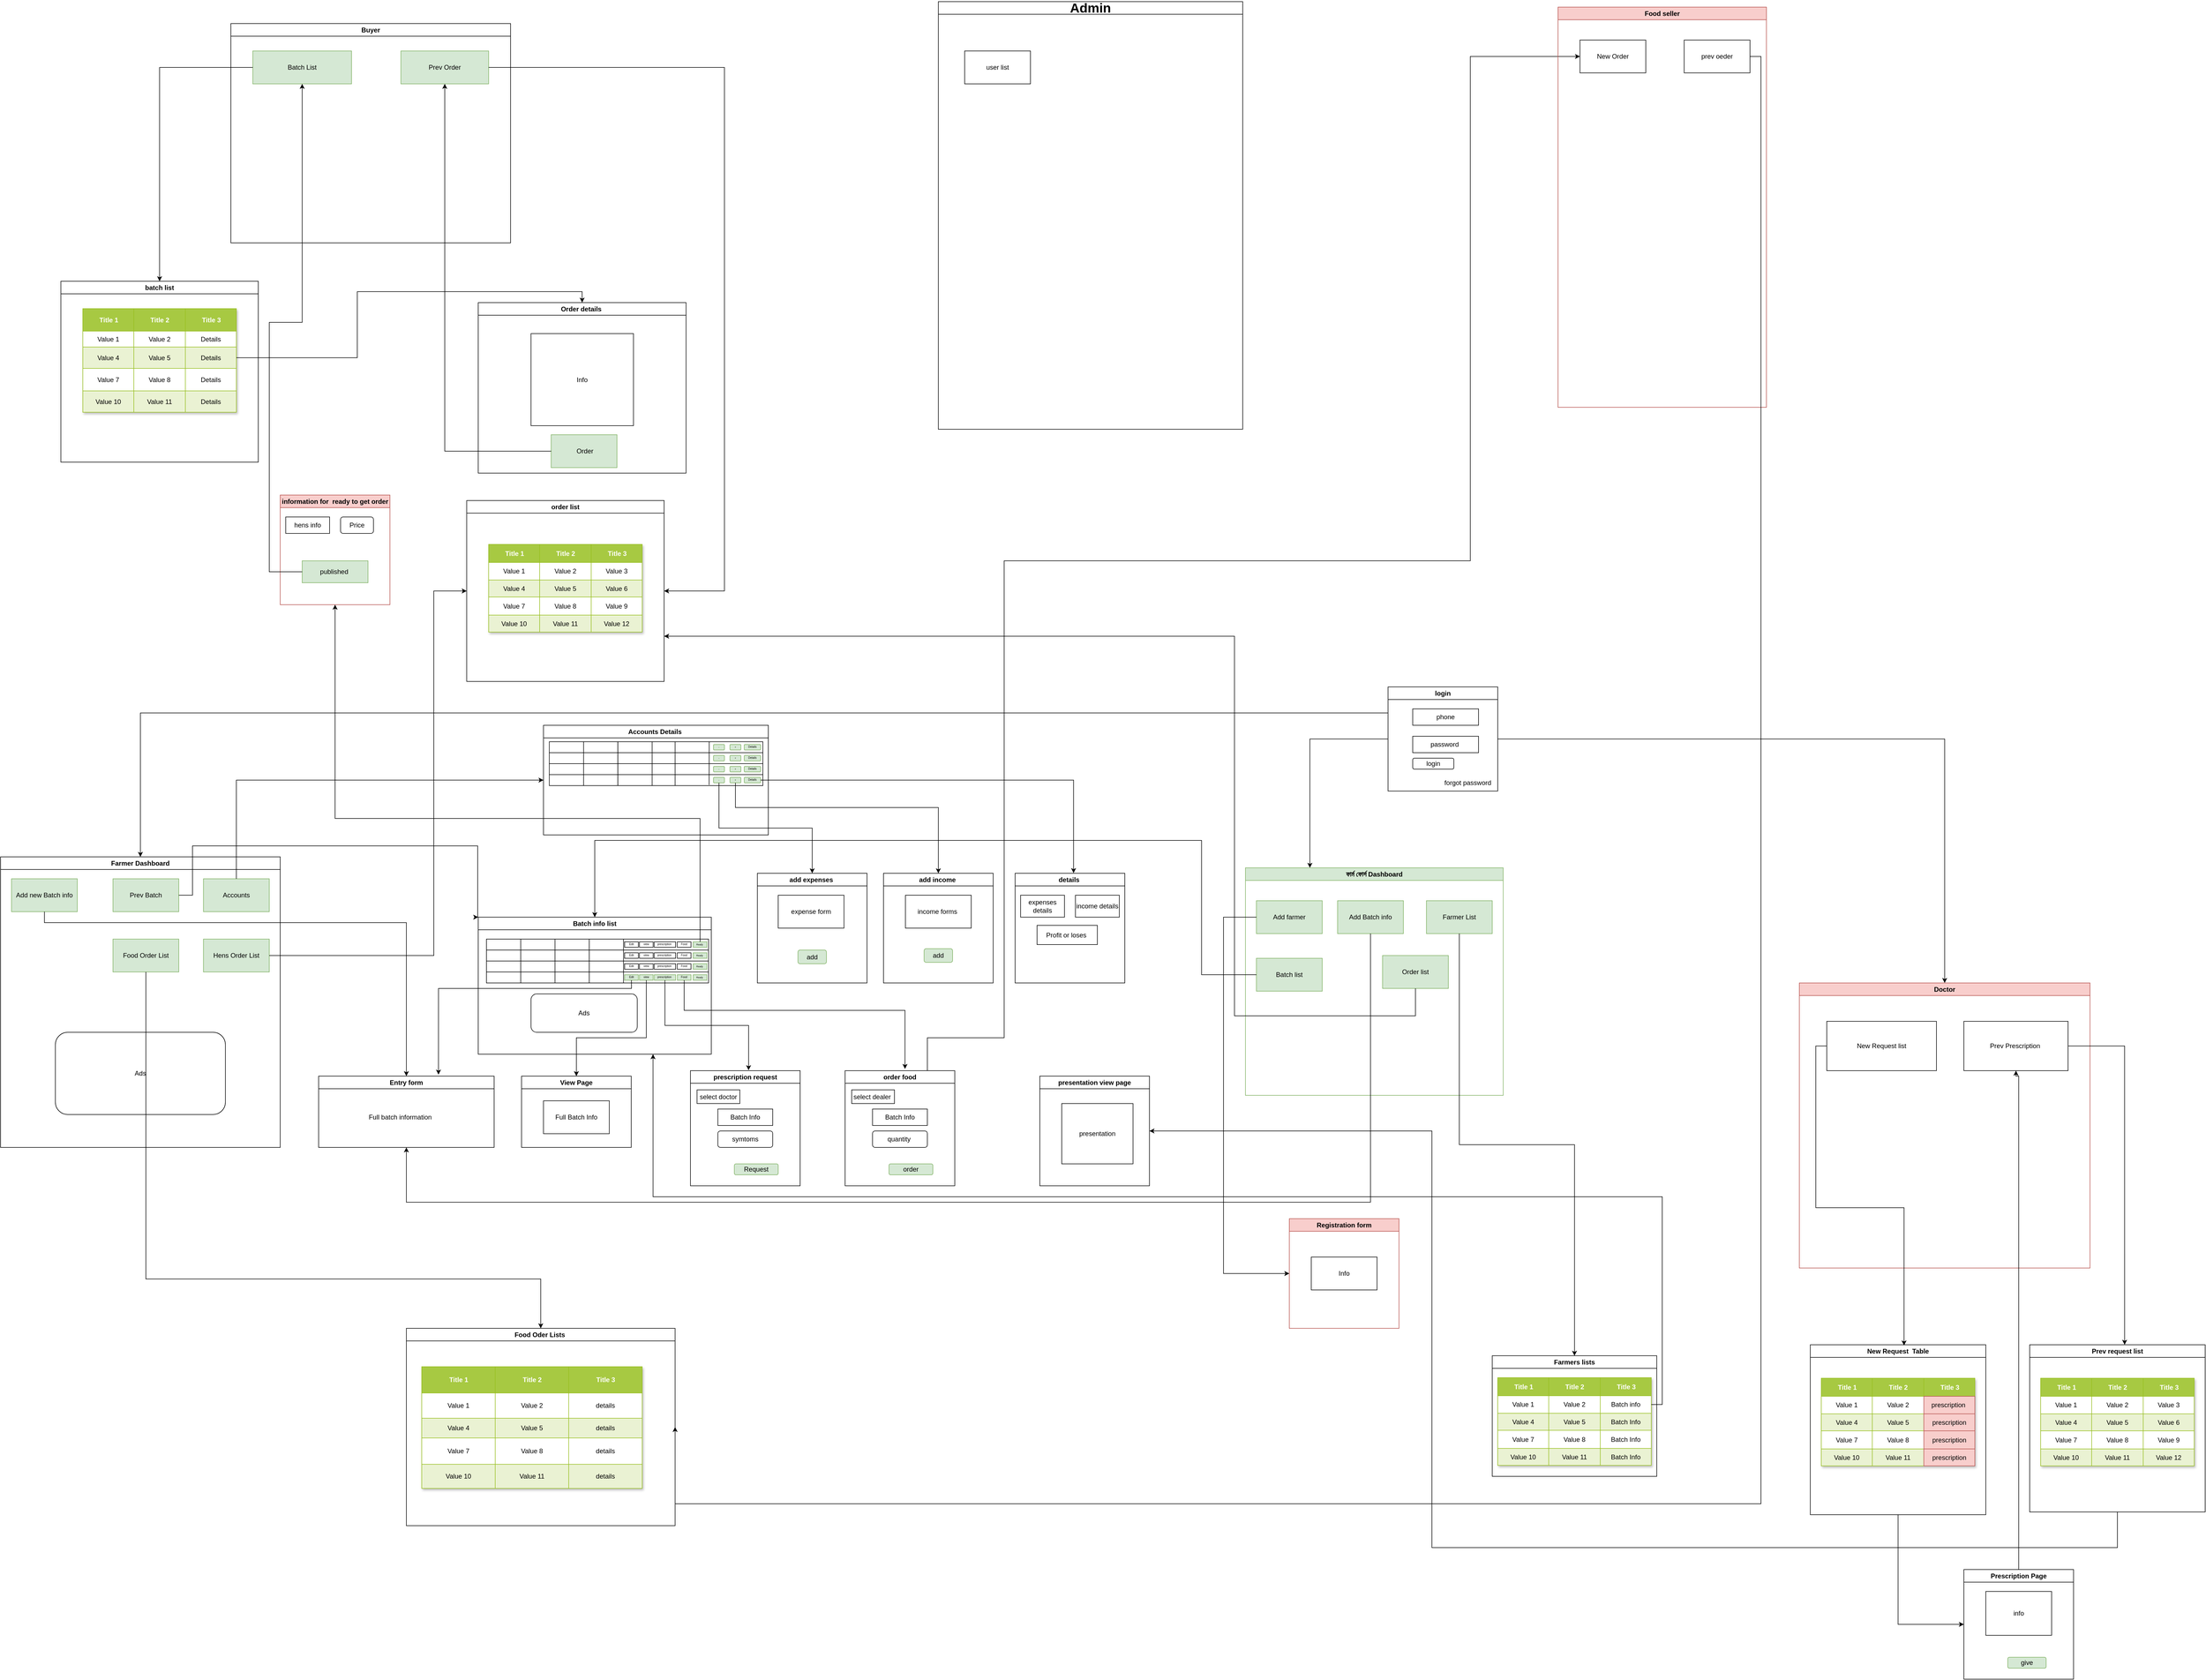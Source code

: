<mxfile version="21.3.5" type="github">
  <diagram name="Page-1" id="5Tg-gZHsURCLQMYDmfQV">
    <mxGraphModel dx="2216" dy="2928" grid="1" gridSize="10" guides="1" tooltips="1" connect="1" arrows="1" fold="1" page="1" pageScale="1" pageWidth="850" pageHeight="1100" math="0" shadow="0">
      <root>
        <mxCell id="0" />
        <mxCell id="1" parent="0" />
        <mxCell id="oMkmgtETga6Oj0YshDAm-8" style="edgeStyle=orthogonalEdgeStyle;rounded=0;orthogonalLoop=1;jettySize=auto;html=1;exitX=0;exitY=0.25;exitDx=0;exitDy=0;entryX=0.5;entryY=0;entryDx=0;entryDy=0;" edge="1" parent="1" source="oMkmgtETga6Oj0YshDAm-1" target="oMkmgtETga6Oj0YshDAm-7">
          <mxGeometry relative="1" as="geometry" />
        </mxCell>
        <mxCell id="oMkmgtETga6Oj0YshDAm-202" style="edgeStyle=orthogonalEdgeStyle;rounded=0;orthogonalLoop=1;jettySize=auto;html=1;exitX=0;exitY=0.5;exitDx=0;exitDy=0;entryX=0.25;entryY=0;entryDx=0;entryDy=0;" edge="1" parent="1" source="oMkmgtETga6Oj0YshDAm-1" target="oMkmgtETga6Oj0YshDAm-165">
          <mxGeometry relative="1" as="geometry" />
        </mxCell>
        <mxCell id="oMkmgtETga6Oj0YshDAm-260" style="edgeStyle=orthogonalEdgeStyle;rounded=0;orthogonalLoop=1;jettySize=auto;html=1;" edge="1" parent="1" source="oMkmgtETga6Oj0YshDAm-1" target="oMkmgtETga6Oj0YshDAm-203">
          <mxGeometry relative="1" as="geometry" />
        </mxCell>
        <mxCell id="oMkmgtETga6Oj0YshDAm-1" value="login" style="swimlane;whiteSpace=wrap;html=1;" vertex="1" parent="1">
          <mxGeometry x="1840" y="30" width="200" height="190" as="geometry" />
        </mxCell>
        <mxCell id="oMkmgtETga6Oj0YshDAm-2" value="phone" style="rounded=0;whiteSpace=wrap;html=1;" vertex="1" parent="oMkmgtETga6Oj0YshDAm-1">
          <mxGeometry x="45" y="40" width="120" height="30" as="geometry" />
        </mxCell>
        <mxCell id="oMkmgtETga6Oj0YshDAm-3" value="password&amp;nbsp;" style="rounded=0;whiteSpace=wrap;html=1;" vertex="1" parent="oMkmgtETga6Oj0YshDAm-1">
          <mxGeometry x="45" y="90" width="120" height="30" as="geometry" />
        </mxCell>
        <mxCell id="oMkmgtETga6Oj0YshDAm-4" value="login" style="rounded=1;whiteSpace=wrap;html=1;" vertex="1" parent="oMkmgtETga6Oj0YshDAm-1">
          <mxGeometry x="45" y="130" width="75" height="20" as="geometry" />
        </mxCell>
        <mxCell id="oMkmgtETga6Oj0YshDAm-5" value="forgot password" style="text;html=1;align=center;verticalAlign=middle;resizable=0;points=[];autosize=1;strokeColor=none;fillColor=none;" vertex="1" parent="oMkmgtETga6Oj0YshDAm-1">
          <mxGeometry x="90" y="160" width="110" height="30" as="geometry" />
        </mxCell>
        <mxCell id="oMkmgtETga6Oj0YshDAm-7" value="Farmer Dashboard" style="swimlane;whiteSpace=wrap;html=1;" vertex="1" parent="1">
          <mxGeometry x="-690" y="340" width="510" height="530" as="geometry" />
        </mxCell>
        <mxCell id="oMkmgtETga6Oj0YshDAm-9" value="Add new Batch info" style="rounded=0;whiteSpace=wrap;html=1;fillColor=#d5e8d4;strokeColor=#82b366;" vertex="1" parent="oMkmgtETga6Oj0YshDAm-7">
          <mxGeometry x="20" y="40" width="120" height="60" as="geometry" />
        </mxCell>
        <mxCell id="oMkmgtETga6Oj0YshDAm-11" value="Prev Batch" style="rounded=0;whiteSpace=wrap;html=1;fillColor=#d5e8d4;strokeColor=#82b366;" vertex="1" parent="oMkmgtETga6Oj0YshDAm-7">
          <mxGeometry x="205" y="40" width="120" height="60" as="geometry" />
        </mxCell>
        <mxCell id="oMkmgtETga6Oj0YshDAm-10" value="Accounts" style="rounded=0;whiteSpace=wrap;html=1;fillColor=#d5e8d4;strokeColor=#82b366;" vertex="1" parent="oMkmgtETga6Oj0YshDAm-7">
          <mxGeometry x="370" y="40" width="120" height="60" as="geometry" />
        </mxCell>
        <mxCell id="oMkmgtETga6Oj0YshDAm-13" value="Food Order List" style="rounded=0;whiteSpace=wrap;html=1;fillColor=#d5e8d4;strokeColor=#82b366;" vertex="1" parent="oMkmgtETga6Oj0YshDAm-7">
          <mxGeometry x="205" y="150" width="120" height="60" as="geometry" />
        </mxCell>
        <mxCell id="oMkmgtETga6Oj0YshDAm-14" value="Ads" style="rounded=1;whiteSpace=wrap;html=1;" vertex="1" parent="oMkmgtETga6Oj0YshDAm-7">
          <mxGeometry x="100" y="320" width="310" height="150" as="geometry" />
        </mxCell>
        <mxCell id="oMkmgtETga6Oj0YshDAm-374" value="Hens Order List" style="rounded=0;whiteSpace=wrap;html=1;fillColor=#d5e8d4;strokeColor=#82b366;" vertex="1" parent="oMkmgtETga6Oj0YshDAm-7">
          <mxGeometry x="370" y="150" width="120" height="60" as="geometry" />
        </mxCell>
        <mxCell id="oMkmgtETga6Oj0YshDAm-15" value="Entry form" style="swimlane;whiteSpace=wrap;html=1;" vertex="1" parent="1">
          <mxGeometry x="-110" y="740" width="320" height="130" as="geometry" />
        </mxCell>
        <mxCell id="oMkmgtETga6Oj0YshDAm-17" value="Full batch information&amp;nbsp;" style="text;html=1;align=center;verticalAlign=middle;resizable=0;points=[];autosize=1;strokeColor=none;fillColor=none;" vertex="1" parent="oMkmgtETga6Oj0YshDAm-15">
          <mxGeometry x="80" y="60" width="140" height="30" as="geometry" />
        </mxCell>
        <mxCell id="oMkmgtETga6Oj0YshDAm-16" style="edgeStyle=orthogonalEdgeStyle;rounded=0;orthogonalLoop=1;jettySize=auto;html=1;entryX=0.5;entryY=0;entryDx=0;entryDy=0;" edge="1" parent="1" source="oMkmgtETga6Oj0YshDAm-9" target="oMkmgtETga6Oj0YshDAm-15">
          <mxGeometry relative="1" as="geometry">
            <Array as="points">
              <mxPoint x="-610" y="460" />
              <mxPoint x="50" y="460" />
            </Array>
          </mxGeometry>
        </mxCell>
        <mxCell id="oMkmgtETga6Oj0YshDAm-18" value="Batch info list" style="swimlane;whiteSpace=wrap;html=1;" vertex="1" parent="1">
          <mxGeometry x="181" y="450" width="425" height="250" as="geometry" />
        </mxCell>
        <mxCell id="oMkmgtETga6Oj0YshDAm-19" value="" style="rounded=0;whiteSpace=wrap;html=1;" vertex="1" parent="oMkmgtETga6Oj0YshDAm-18">
          <mxGeometry x="15" y="40" width="125" height="20" as="geometry" />
        </mxCell>
        <mxCell id="oMkmgtETga6Oj0YshDAm-20" value="" style="rounded=0;whiteSpace=wrap;html=1;" vertex="1" parent="oMkmgtETga6Oj0YshDAm-18">
          <mxGeometry x="15" y="60" width="125" height="20" as="geometry" />
        </mxCell>
        <mxCell id="oMkmgtETga6Oj0YshDAm-21" value="" style="rounded=0;whiteSpace=wrap;html=1;" vertex="1" parent="oMkmgtETga6Oj0YshDAm-18">
          <mxGeometry x="15" y="80" width="125" height="20" as="geometry" />
        </mxCell>
        <mxCell id="oMkmgtETga6Oj0YshDAm-22" value="" style="rounded=0;whiteSpace=wrap;html=1;" vertex="1" parent="oMkmgtETga6Oj0YshDAm-18">
          <mxGeometry x="15" y="100" width="125" height="20" as="geometry" />
        </mxCell>
        <mxCell id="oMkmgtETga6Oj0YshDAm-24" value="" style="endArrow=none;html=1;rounded=0;exitX=0.5;exitY=1;exitDx=0;exitDy=0;entryX=0.5;entryY=0;entryDx=0;entryDy=0;" edge="1" parent="oMkmgtETga6Oj0YshDAm-18" source="oMkmgtETga6Oj0YshDAm-22" target="oMkmgtETga6Oj0YshDAm-19">
          <mxGeometry width="50" height="50" relative="1" as="geometry">
            <mxPoint x="25" y="90" as="sourcePoint" />
            <mxPoint x="75" y="40" as="targetPoint" />
          </mxGeometry>
        </mxCell>
        <mxCell id="oMkmgtETga6Oj0YshDAm-26" value="" style="rounded=0;whiteSpace=wrap;html=1;" vertex="1" parent="oMkmgtETga6Oj0YshDAm-18">
          <mxGeometry x="140" y="40" width="125" height="20" as="geometry" />
        </mxCell>
        <mxCell id="oMkmgtETga6Oj0YshDAm-27" value="" style="rounded=0;whiteSpace=wrap;html=1;" vertex="1" parent="oMkmgtETga6Oj0YshDAm-18">
          <mxGeometry x="140" y="60" width="125" height="20" as="geometry" />
        </mxCell>
        <mxCell id="oMkmgtETga6Oj0YshDAm-28" value="" style="rounded=0;whiteSpace=wrap;html=1;" vertex="1" parent="oMkmgtETga6Oj0YshDAm-18">
          <mxGeometry x="140" y="80" width="125" height="20" as="geometry" />
        </mxCell>
        <mxCell id="oMkmgtETga6Oj0YshDAm-29" value="" style="rounded=0;whiteSpace=wrap;html=1;" vertex="1" parent="oMkmgtETga6Oj0YshDAm-18">
          <mxGeometry x="140" y="100" width="125" height="20" as="geometry" />
        </mxCell>
        <mxCell id="oMkmgtETga6Oj0YshDAm-30" value="" style="endArrow=none;html=1;rounded=0;exitX=0.5;exitY=1;exitDx=0;exitDy=0;entryX=0.5;entryY=0;entryDx=0;entryDy=0;" edge="1" parent="oMkmgtETga6Oj0YshDAm-18" source="oMkmgtETga6Oj0YshDAm-29" target="oMkmgtETga6Oj0YshDAm-26">
          <mxGeometry width="50" height="50" relative="1" as="geometry">
            <mxPoint x="150" y="90" as="sourcePoint" />
            <mxPoint x="200" y="40" as="targetPoint" />
          </mxGeometry>
        </mxCell>
        <mxCell id="oMkmgtETga6Oj0YshDAm-31" value="" style="rounded=0;whiteSpace=wrap;html=1;" vertex="1" parent="oMkmgtETga6Oj0YshDAm-18">
          <mxGeometry x="265" y="40" width="155" height="20" as="geometry" />
        </mxCell>
        <mxCell id="oMkmgtETga6Oj0YshDAm-32" value="" style="rounded=0;whiteSpace=wrap;html=1;" vertex="1" parent="oMkmgtETga6Oj0YshDAm-18">
          <mxGeometry x="265" y="60" width="155" height="20" as="geometry" />
        </mxCell>
        <mxCell id="oMkmgtETga6Oj0YshDAm-33" value="" style="rounded=0;whiteSpace=wrap;html=1;" vertex="1" parent="oMkmgtETga6Oj0YshDAm-18">
          <mxGeometry x="265" y="80" width="155" height="20" as="geometry" />
        </mxCell>
        <mxCell id="oMkmgtETga6Oj0YshDAm-34" value="" style="rounded=0;whiteSpace=wrap;html=1;" vertex="1" parent="oMkmgtETga6Oj0YshDAm-18">
          <mxGeometry x="265" y="100" width="155" height="20" as="geometry" />
        </mxCell>
        <mxCell id="oMkmgtETga6Oj0YshDAm-36" value="&lt;font style=&quot;font-size: 6px;&quot;&gt;&lt;sup&gt;Edit&lt;/sup&gt;&lt;/font&gt;" style="rounded=0;whiteSpace=wrap;html=1;" vertex="1" parent="oMkmgtETga6Oj0YshDAm-18">
          <mxGeometry x="267" y="45" width="25" height="10" as="geometry" />
        </mxCell>
        <mxCell id="oMkmgtETga6Oj0YshDAm-37" value="&lt;font style=&quot;font-size: 6px;&quot;&gt;&lt;sup&gt;view&lt;/sup&gt;&lt;/font&gt;" style="rounded=0;whiteSpace=wrap;html=1;align=center;" vertex="1" parent="oMkmgtETga6Oj0YshDAm-18">
          <mxGeometry x="294" y="45" width="25" height="10" as="geometry" />
        </mxCell>
        <mxCell id="oMkmgtETga6Oj0YshDAm-38" value="&lt;span style=&quot;font-size: 6px;&quot;&gt;&lt;sup&gt;prescription&lt;/sup&gt;&amp;nbsp;&lt;/span&gt;" style="rounded=0;whiteSpace=wrap;html=1;" vertex="1" parent="oMkmgtETga6Oj0YshDAm-18">
          <mxGeometry x="321" y="45" width="39" height="10" as="geometry" />
        </mxCell>
        <mxCell id="oMkmgtETga6Oj0YshDAm-39" value="&lt;font style=&quot;font-size: 6px;&quot;&gt;&lt;sup&gt;Food&lt;/sup&gt;&lt;/font&gt;" style="rounded=0;whiteSpace=wrap;html=1;" vertex="1" parent="oMkmgtETga6Oj0YshDAm-18">
          <mxGeometry x="363" y="45" width="25" height="10" as="geometry" />
        </mxCell>
        <mxCell id="oMkmgtETga6Oj0YshDAm-40" value="&lt;font style=&quot;font-size: 6px;&quot;&gt;&lt;sup&gt;Edit&lt;/sup&gt;&lt;/font&gt;" style="rounded=0;whiteSpace=wrap;html=1;" vertex="1" parent="oMkmgtETga6Oj0YshDAm-18">
          <mxGeometry x="267" y="65" width="25" height="10" as="geometry" />
        </mxCell>
        <mxCell id="oMkmgtETga6Oj0YshDAm-41" value="&lt;font style=&quot;font-size: 6px;&quot;&gt;&lt;sup&gt;view&lt;/sup&gt;&lt;/font&gt;" style="rounded=0;whiteSpace=wrap;html=1;align=center;" vertex="1" parent="oMkmgtETga6Oj0YshDAm-18">
          <mxGeometry x="294" y="65" width="25" height="10" as="geometry" />
        </mxCell>
        <mxCell id="oMkmgtETga6Oj0YshDAm-42" value="&lt;span style=&quot;font-size: 6px;&quot;&gt;&lt;sup&gt;prescription&lt;/sup&gt;&amp;nbsp;&lt;/span&gt;" style="rounded=0;whiteSpace=wrap;html=1;" vertex="1" parent="oMkmgtETga6Oj0YshDAm-18">
          <mxGeometry x="321" y="65" width="39" height="10" as="geometry" />
        </mxCell>
        <mxCell id="oMkmgtETga6Oj0YshDAm-43" value="&lt;font style=&quot;font-size: 6px;&quot;&gt;&lt;sup&gt;Food&lt;/sup&gt;&lt;/font&gt;" style="rounded=0;whiteSpace=wrap;html=1;" vertex="1" parent="oMkmgtETga6Oj0YshDAm-18">
          <mxGeometry x="363" y="65" width="25" height="10" as="geometry" />
        </mxCell>
        <mxCell id="oMkmgtETga6Oj0YshDAm-44" value="&lt;font style=&quot;font-size: 6px;&quot;&gt;&lt;sup&gt;Edit&lt;/sup&gt;&lt;/font&gt;" style="rounded=0;whiteSpace=wrap;html=1;" vertex="1" parent="oMkmgtETga6Oj0YshDAm-18">
          <mxGeometry x="267" y="85" width="25" height="10" as="geometry" />
        </mxCell>
        <mxCell id="oMkmgtETga6Oj0YshDAm-45" value="&lt;font style=&quot;font-size: 6px;&quot;&gt;&lt;sup&gt;view&lt;/sup&gt;&lt;/font&gt;" style="rounded=0;whiteSpace=wrap;html=1;align=center;" vertex="1" parent="oMkmgtETga6Oj0YshDAm-18">
          <mxGeometry x="294" y="85" width="25" height="10" as="geometry" />
        </mxCell>
        <mxCell id="oMkmgtETga6Oj0YshDAm-46" value="&lt;span style=&quot;font-size: 6px;&quot;&gt;&lt;sup&gt;prescription&lt;/sup&gt;&amp;nbsp;&lt;/span&gt;" style="rounded=0;whiteSpace=wrap;html=1;" vertex="1" parent="oMkmgtETga6Oj0YshDAm-18">
          <mxGeometry x="321" y="85" width="39" height="10" as="geometry" />
        </mxCell>
        <mxCell id="oMkmgtETga6Oj0YshDAm-47" value="&lt;font style=&quot;font-size: 6px;&quot;&gt;&lt;sup&gt;Food&lt;/sup&gt;&lt;/font&gt;" style="rounded=0;whiteSpace=wrap;html=1;" vertex="1" parent="oMkmgtETga6Oj0YshDAm-18">
          <mxGeometry x="363" y="85" width="25" height="10" as="geometry" />
        </mxCell>
        <mxCell id="oMkmgtETga6Oj0YshDAm-48" value="&lt;font style=&quot;font-size: 6px;&quot;&gt;&lt;sup&gt;Edit&lt;/sup&gt;&lt;/font&gt;" style="rounded=0;whiteSpace=wrap;html=1;fillColor=#d5e8d4;strokeColor=#82b366;" vertex="1" parent="oMkmgtETga6Oj0YshDAm-18">
          <mxGeometry x="267" y="105" width="25" height="10" as="geometry" />
        </mxCell>
        <mxCell id="oMkmgtETga6Oj0YshDAm-49" value="&lt;font style=&quot;font-size: 6px;&quot;&gt;&lt;sup&gt;view&lt;/sup&gt;&lt;/font&gt;" style="rounded=0;whiteSpace=wrap;html=1;align=center;fillColor=#d5e8d4;strokeColor=#82b366;" vertex="1" parent="oMkmgtETga6Oj0YshDAm-18">
          <mxGeometry x="294" y="105" width="25" height="10" as="geometry" />
        </mxCell>
        <mxCell id="oMkmgtETga6Oj0YshDAm-50" value="&lt;span style=&quot;font-size: 6px;&quot;&gt;&lt;sup&gt;prescription&lt;/sup&gt;&amp;nbsp;&lt;/span&gt;" style="rounded=0;whiteSpace=wrap;html=1;fillColor=#d5e8d4;strokeColor=#82b366;" vertex="1" parent="oMkmgtETga6Oj0YshDAm-18">
          <mxGeometry x="321" y="105" width="39" height="10" as="geometry" />
        </mxCell>
        <mxCell id="oMkmgtETga6Oj0YshDAm-51" value="&lt;font style=&quot;font-size: 6px;&quot;&gt;&lt;sup&gt;Food&lt;/sup&gt;&lt;/font&gt;" style="rounded=0;whiteSpace=wrap;html=1;fillColor=#d5e8d4;strokeColor=#82b366;" vertex="1" parent="oMkmgtETga6Oj0YshDAm-18">
          <mxGeometry x="363" y="105" width="25" height="10" as="geometry" />
        </mxCell>
        <mxCell id="oMkmgtETga6Oj0YshDAm-52" value="Ads" style="rounded=1;whiteSpace=wrap;html=1;" vertex="1" parent="oMkmgtETga6Oj0YshDAm-18">
          <mxGeometry x="96.25" y="140" width="193.75" height="70" as="geometry" />
        </mxCell>
        <mxCell id="oMkmgtETga6Oj0YshDAm-291" value="&lt;span style=&quot;font-size: 5px;&quot;&gt;&lt;sup&gt;Ready&lt;/sup&gt;&amp;nbsp;&lt;/span&gt;" style="rounded=0;whiteSpace=wrap;html=1;fillColor=#d5e8d4;strokeColor=#82b366;" vertex="1" parent="oMkmgtETga6Oj0YshDAm-18">
          <mxGeometry x="392" y="105" width="25" height="10" as="geometry" />
        </mxCell>
        <mxCell id="oMkmgtETga6Oj0YshDAm-294" value="&lt;span style=&quot;font-size: 5px;&quot;&gt;&lt;sup&gt;Ready&lt;/sup&gt;&amp;nbsp;&lt;/span&gt;" style="rounded=0;whiteSpace=wrap;html=1;fillColor=#d5e8d4;strokeColor=#82b366;" vertex="1" parent="oMkmgtETga6Oj0YshDAm-18">
          <mxGeometry x="392" y="85" width="25" height="10" as="geometry" />
        </mxCell>
        <mxCell id="oMkmgtETga6Oj0YshDAm-295" value="&lt;span style=&quot;font-size: 5px;&quot;&gt;&lt;sup&gt;Ready&lt;/sup&gt;&amp;nbsp;&lt;/span&gt;" style="rounded=0;whiteSpace=wrap;html=1;fillColor=#d5e8d4;strokeColor=#82b366;" vertex="1" parent="oMkmgtETga6Oj0YshDAm-18">
          <mxGeometry x="392" y="65" width="25" height="10" as="geometry" />
        </mxCell>
        <mxCell id="oMkmgtETga6Oj0YshDAm-296" value="&lt;span style=&quot;font-size: 5px;&quot;&gt;&lt;sup&gt;Ready&lt;/sup&gt;&amp;nbsp;&lt;/span&gt;" style="rounded=0;whiteSpace=wrap;html=1;fillColor=#d5e8d4;strokeColor=#82b366;" vertex="1" parent="oMkmgtETga6Oj0YshDAm-18">
          <mxGeometry x="392" y="45" width="25" height="10" as="geometry" />
        </mxCell>
        <mxCell id="oMkmgtETga6Oj0YshDAm-53" style="edgeStyle=orthogonalEdgeStyle;rounded=0;orthogonalLoop=1;jettySize=auto;html=1;exitX=0.5;exitY=1;exitDx=0;exitDy=0;entryX=0.683;entryY=-0.022;entryDx=0;entryDy=0;entryPerimeter=0;" edge="1" parent="1" source="oMkmgtETga6Oj0YshDAm-48" target="oMkmgtETga6Oj0YshDAm-15">
          <mxGeometry relative="1" as="geometry">
            <mxPoint x="110" y="678.936" as="targetPoint" />
            <Array as="points">
              <mxPoint x="460" y="580" />
              <mxPoint x="109" y="580" />
            </Array>
          </mxGeometry>
        </mxCell>
        <mxCell id="oMkmgtETga6Oj0YshDAm-54" value="View Page" style="swimlane;whiteSpace=wrap;html=1;" vertex="1" parent="1">
          <mxGeometry x="260" y="740" width="200" height="130" as="geometry" />
        </mxCell>
        <mxCell id="oMkmgtETga6Oj0YshDAm-56" value="Full Batch Info" style="whiteSpace=wrap;html=1;" vertex="1" parent="oMkmgtETga6Oj0YshDAm-54">
          <mxGeometry x="40" y="45" width="120" height="60" as="geometry" />
        </mxCell>
        <mxCell id="oMkmgtETga6Oj0YshDAm-58" style="edgeStyle=orthogonalEdgeStyle;rounded=0;orthogonalLoop=1;jettySize=auto;html=1;exitX=0.5;exitY=1;exitDx=0;exitDy=0;entryX=0.5;entryY=0;entryDx=0;entryDy=0;" edge="1" parent="1" source="oMkmgtETga6Oj0YshDAm-49" target="oMkmgtETga6Oj0YshDAm-54">
          <mxGeometry relative="1" as="geometry">
            <Array as="points">
              <mxPoint x="487" y="670" />
              <mxPoint x="360" y="670" />
            </Array>
          </mxGeometry>
        </mxCell>
        <mxCell id="oMkmgtETga6Oj0YshDAm-59" value="prescription request" style="swimlane;whiteSpace=wrap;html=1;" vertex="1" parent="1">
          <mxGeometry x="568" y="730" width="200" height="210" as="geometry" />
        </mxCell>
        <mxCell id="oMkmgtETga6Oj0YshDAm-61" value="select doctor" style="rounded=0;whiteSpace=wrap;html=1;" vertex="1" parent="oMkmgtETga6Oj0YshDAm-59">
          <mxGeometry x="12" y="35" width="78" height="25" as="geometry" />
        </mxCell>
        <mxCell id="oMkmgtETga6Oj0YshDAm-62" value="Batch Info" style="rounded=0;whiteSpace=wrap;html=1;" vertex="1" parent="oMkmgtETga6Oj0YshDAm-59">
          <mxGeometry x="50" y="70" width="100" height="30" as="geometry" />
        </mxCell>
        <mxCell id="oMkmgtETga6Oj0YshDAm-63" value="symtoms" style="rounded=1;whiteSpace=wrap;html=1;" vertex="1" parent="oMkmgtETga6Oj0YshDAm-59">
          <mxGeometry x="50" y="110" width="100" height="30" as="geometry" />
        </mxCell>
        <mxCell id="oMkmgtETga6Oj0YshDAm-64" value="Request" style="rounded=1;whiteSpace=wrap;html=1;fillColor=#d5e8d4;strokeColor=#82b366;" vertex="1" parent="oMkmgtETga6Oj0YshDAm-59">
          <mxGeometry x="80" y="170" width="80" height="20" as="geometry" />
        </mxCell>
        <mxCell id="oMkmgtETga6Oj0YshDAm-60" style="edgeStyle=orthogonalEdgeStyle;rounded=0;orthogonalLoop=1;jettySize=auto;html=1;exitX=0.5;exitY=1;exitDx=0;exitDy=0;entryX=0.53;entryY=-0.004;entryDx=0;entryDy=0;entryPerimeter=0;" edge="1" parent="1" source="oMkmgtETga6Oj0YshDAm-50" target="oMkmgtETga6Oj0YshDAm-59">
          <mxGeometry relative="1" as="geometry" />
        </mxCell>
        <mxCell id="oMkmgtETga6Oj0YshDAm-382" style="edgeStyle=orthogonalEdgeStyle;rounded=0;orthogonalLoop=1;jettySize=auto;html=1;exitX=0.75;exitY=0;exitDx=0;exitDy=0;entryX=0;entryY=0.5;entryDx=0;entryDy=0;" edge="1" parent="1" source="oMkmgtETga6Oj0YshDAm-65" target="oMkmgtETga6Oj0YshDAm-380">
          <mxGeometry relative="1" as="geometry">
            <Array as="points">
              <mxPoint x="1000" y="670" />
              <mxPoint x="1140" y="670" />
              <mxPoint x="1140" y="-200" />
              <mxPoint x="1990" y="-200" />
              <mxPoint x="1990" y="-1120" />
            </Array>
          </mxGeometry>
        </mxCell>
        <mxCell id="oMkmgtETga6Oj0YshDAm-65" value="order food" style="swimlane;whiteSpace=wrap;html=1;" vertex="1" parent="1">
          <mxGeometry x="850" y="730" width="200" height="210" as="geometry" />
        </mxCell>
        <mxCell id="oMkmgtETga6Oj0YshDAm-66" value="select dealer&amp;nbsp;" style="rounded=0;whiteSpace=wrap;html=1;" vertex="1" parent="oMkmgtETga6Oj0YshDAm-65">
          <mxGeometry x="12" y="35" width="78" height="25" as="geometry" />
        </mxCell>
        <mxCell id="oMkmgtETga6Oj0YshDAm-67" value="Batch Info" style="rounded=0;whiteSpace=wrap;html=1;" vertex="1" parent="oMkmgtETga6Oj0YshDAm-65">
          <mxGeometry x="50" y="70" width="100" height="30" as="geometry" />
        </mxCell>
        <mxCell id="oMkmgtETga6Oj0YshDAm-68" value="quantity&amp;nbsp;" style="rounded=1;whiteSpace=wrap;html=1;" vertex="1" parent="oMkmgtETga6Oj0YshDAm-65">
          <mxGeometry x="50" y="110" width="100" height="30" as="geometry" />
        </mxCell>
        <mxCell id="oMkmgtETga6Oj0YshDAm-69" value="order" style="rounded=1;whiteSpace=wrap;html=1;fillColor=#d5e8d4;strokeColor=#82b366;" vertex="1" parent="oMkmgtETga6Oj0YshDAm-65">
          <mxGeometry x="80" y="170" width="80" height="20" as="geometry" />
        </mxCell>
        <mxCell id="oMkmgtETga6Oj0YshDAm-70" style="edgeStyle=orthogonalEdgeStyle;rounded=0;orthogonalLoop=1;jettySize=auto;html=1;exitX=0.5;exitY=1;exitDx=0;exitDy=0;entryX=0.546;entryY=-0.015;entryDx=0;entryDy=0;entryPerimeter=0;" edge="1" parent="1" source="oMkmgtETga6Oj0YshDAm-51" target="oMkmgtETga6Oj0YshDAm-65">
          <mxGeometry relative="1" as="geometry">
            <Array as="points">
              <mxPoint x="556" y="620" />
              <mxPoint x="959" y="620" />
            </Array>
          </mxGeometry>
        </mxCell>
        <mxCell id="oMkmgtETga6Oj0YshDAm-71" style="edgeStyle=orthogonalEdgeStyle;rounded=0;orthogonalLoop=1;jettySize=auto;html=1;exitX=1;exitY=0.5;exitDx=0;exitDy=0;entryX=0;entryY=0;entryDx=0;entryDy=0;" edge="1" parent="1" source="oMkmgtETga6Oj0YshDAm-11" target="oMkmgtETga6Oj0YshDAm-18">
          <mxGeometry relative="1" as="geometry">
            <Array as="points">
              <mxPoint x="-340" y="410" />
              <mxPoint x="-340" y="320" />
              <mxPoint x="180" y="320" />
            </Array>
          </mxGeometry>
        </mxCell>
        <mxCell id="oMkmgtETga6Oj0YshDAm-72" value="Accounts Details&amp;nbsp;" style="swimlane;whiteSpace=wrap;html=1;" vertex="1" parent="1">
          <mxGeometry x="300" y="100" width="410" height="200" as="geometry" />
        </mxCell>
        <mxCell id="oMkmgtETga6Oj0YshDAm-75" value="" style="rounded=0;whiteSpace=wrap;html=1;" vertex="1" parent="oMkmgtETga6Oj0YshDAm-72">
          <mxGeometry x="10.63" y="30" width="125" height="20" as="geometry" />
        </mxCell>
        <mxCell id="oMkmgtETga6Oj0YshDAm-76" value="" style="rounded=0;whiteSpace=wrap;html=1;" vertex="1" parent="oMkmgtETga6Oj0YshDAm-72">
          <mxGeometry x="10.63" y="50" width="125" height="20" as="geometry" />
        </mxCell>
        <mxCell id="oMkmgtETga6Oj0YshDAm-77" value="" style="rounded=0;whiteSpace=wrap;html=1;" vertex="1" parent="oMkmgtETga6Oj0YshDAm-72">
          <mxGeometry x="10.63" y="70" width="125" height="20" as="geometry" />
        </mxCell>
        <mxCell id="oMkmgtETga6Oj0YshDAm-78" value="" style="rounded=0;whiteSpace=wrap;html=1;" vertex="1" parent="oMkmgtETga6Oj0YshDAm-72">
          <mxGeometry x="10.63" y="90" width="125" height="20" as="geometry" />
        </mxCell>
        <mxCell id="oMkmgtETga6Oj0YshDAm-80" value="" style="endArrow=none;html=1;rounded=0;exitX=0.5;exitY=1;exitDx=0;exitDy=0;entryX=0.5;entryY=0;entryDx=0;entryDy=0;" edge="1" parent="oMkmgtETga6Oj0YshDAm-72" source="oMkmgtETga6Oj0YshDAm-78" target="oMkmgtETga6Oj0YshDAm-75">
          <mxGeometry width="50" height="50" relative="1" as="geometry">
            <mxPoint x="30" y="80" as="sourcePoint" />
            <mxPoint x="80" y="30" as="targetPoint" />
          </mxGeometry>
        </mxCell>
        <mxCell id="oMkmgtETga6Oj0YshDAm-81" value="" style="rounded=0;whiteSpace=wrap;html=1;" vertex="1" parent="oMkmgtETga6Oj0YshDAm-72">
          <mxGeometry x="135.63" y="30" width="125" height="20" as="geometry" />
        </mxCell>
        <mxCell id="oMkmgtETga6Oj0YshDAm-82" value="" style="rounded=0;whiteSpace=wrap;html=1;" vertex="1" parent="oMkmgtETga6Oj0YshDAm-72">
          <mxGeometry x="135.63" y="50" width="125" height="20" as="geometry" />
        </mxCell>
        <mxCell id="oMkmgtETga6Oj0YshDAm-83" value="" style="rounded=0;whiteSpace=wrap;html=1;" vertex="1" parent="oMkmgtETga6Oj0YshDAm-72">
          <mxGeometry x="135.63" y="70" width="125" height="20" as="geometry" />
        </mxCell>
        <mxCell id="oMkmgtETga6Oj0YshDAm-84" value="" style="rounded=0;whiteSpace=wrap;html=1;" vertex="1" parent="oMkmgtETga6Oj0YshDAm-72">
          <mxGeometry x="135.63" y="90" width="125" height="20" as="geometry" />
        </mxCell>
        <mxCell id="oMkmgtETga6Oj0YshDAm-85" value="" style="endArrow=none;html=1;rounded=0;exitX=0.5;exitY=1;exitDx=0;exitDy=0;entryX=0.5;entryY=0;entryDx=0;entryDy=0;" edge="1" parent="oMkmgtETga6Oj0YshDAm-72" source="oMkmgtETga6Oj0YshDAm-84" target="oMkmgtETga6Oj0YshDAm-81">
          <mxGeometry width="50" height="50" relative="1" as="geometry">
            <mxPoint x="155" y="80" as="sourcePoint" />
            <mxPoint x="205" y="30" as="targetPoint" />
          </mxGeometry>
        </mxCell>
        <mxCell id="oMkmgtETga6Oj0YshDAm-86" value="" style="rounded=0;whiteSpace=wrap;html=1;" vertex="1" parent="oMkmgtETga6Oj0YshDAm-72">
          <mxGeometry x="240" y="30" width="160" height="20" as="geometry" />
        </mxCell>
        <mxCell id="oMkmgtETga6Oj0YshDAm-87" value="" style="rounded=0;whiteSpace=wrap;html=1;" vertex="1" parent="oMkmgtETga6Oj0YshDAm-72">
          <mxGeometry x="240" y="50" width="160" height="20" as="geometry" />
        </mxCell>
        <mxCell id="oMkmgtETga6Oj0YshDAm-88" value="" style="rounded=0;whiteSpace=wrap;html=1;" vertex="1" parent="oMkmgtETga6Oj0YshDAm-72">
          <mxGeometry x="240" y="70" width="160" height="20" as="geometry" />
        </mxCell>
        <mxCell id="oMkmgtETga6Oj0YshDAm-89" value="" style="rounded=0;whiteSpace=wrap;html=1;" vertex="1" parent="oMkmgtETga6Oj0YshDAm-72">
          <mxGeometry x="240" y="90" width="160" height="20" as="geometry" />
        </mxCell>
        <mxCell id="oMkmgtETga6Oj0YshDAm-90" value="" style="endArrow=none;html=1;rounded=0;exitX=0.388;exitY=0.94;exitDx=0;exitDy=0;entryX=0.389;entryY=-0.012;entryDx=0;entryDy=0;entryPerimeter=0;exitPerimeter=0;" edge="1" parent="oMkmgtETga6Oj0YshDAm-72" source="oMkmgtETga6Oj0YshDAm-89" target="oMkmgtETga6Oj0YshDAm-86">
          <mxGeometry width="50" height="50" relative="1" as="geometry">
            <mxPoint x="259.37" y="80" as="sourcePoint" />
            <mxPoint x="309.37" y="30" as="targetPoint" />
          </mxGeometry>
        </mxCell>
        <mxCell id="oMkmgtETga6Oj0YshDAm-91" value="&lt;span style=&quot;font-size: 5px;&quot;&gt;&lt;sup&gt;-&lt;/sup&gt;&lt;/span&gt;" style="rounded=1;whiteSpace=wrap;html=1;fillColor=#d5e8d4;strokeColor=#82b366;" vertex="1" parent="oMkmgtETga6Oj0YshDAm-72">
          <mxGeometry x="310" y="35" width="20" height="10" as="geometry" />
        </mxCell>
        <mxCell id="oMkmgtETga6Oj0YshDAm-92" value="&lt;span style=&quot;font-size: 5px;&quot;&gt;&lt;sup&gt;+&lt;/sup&gt;&lt;/span&gt;" style="rounded=1;whiteSpace=wrap;html=1;fillColor=#d5e8d4;strokeColor=#82b366;" vertex="1" parent="oMkmgtETga6Oj0YshDAm-72">
          <mxGeometry x="340" y="35" width="20" height="10" as="geometry" />
        </mxCell>
        <mxCell id="oMkmgtETga6Oj0YshDAm-93" value="&lt;font style=&quot;font-size: 6px;&quot;&gt;&lt;sup&gt;Details&lt;/sup&gt;&lt;/font&gt;" style="rounded=1;whiteSpace=wrap;html=1;fillColor=#d5e8d4;strokeColor=#82b366;" vertex="1" parent="oMkmgtETga6Oj0YshDAm-72">
          <mxGeometry x="366" y="35" width="30" height="10" as="geometry" />
        </mxCell>
        <mxCell id="oMkmgtETga6Oj0YshDAm-95" value="&lt;span style=&quot;font-size: 5px;&quot;&gt;&lt;sup&gt;+&lt;/sup&gt;&lt;/span&gt;" style="rounded=1;whiteSpace=wrap;html=1;fillColor=#d5e8d4;strokeColor=#82b366;" vertex="1" parent="oMkmgtETga6Oj0YshDAm-72">
          <mxGeometry x="340" y="55" width="20" height="10" as="geometry" />
        </mxCell>
        <mxCell id="oMkmgtETga6Oj0YshDAm-94" value="&lt;span style=&quot;font-size: 5px;&quot;&gt;&lt;sup&gt;-&lt;/sup&gt;&lt;/span&gt;" style="rounded=1;whiteSpace=wrap;html=1;fillColor=#d5e8d4;strokeColor=#82b366;" vertex="1" parent="oMkmgtETga6Oj0YshDAm-72">
          <mxGeometry x="310" y="55" width="20" height="10" as="geometry" />
        </mxCell>
        <mxCell id="oMkmgtETga6Oj0YshDAm-96" value="&lt;font style=&quot;font-size: 6px;&quot;&gt;&lt;sup&gt;Details&lt;/sup&gt;&lt;/font&gt;" style="rounded=1;whiteSpace=wrap;html=1;fillColor=#d5e8d4;strokeColor=#82b366;" vertex="1" parent="oMkmgtETga6Oj0YshDAm-72">
          <mxGeometry x="366" y="55" width="30" height="10" as="geometry" />
        </mxCell>
        <mxCell id="oMkmgtETga6Oj0YshDAm-97" value="&lt;span style=&quot;font-size: 5px;&quot;&gt;&lt;sup&gt;-&lt;/sup&gt;&lt;/span&gt;" style="rounded=1;whiteSpace=wrap;html=1;fillColor=#d5e8d4;strokeColor=#82b366;" vertex="1" parent="oMkmgtETga6Oj0YshDAm-72">
          <mxGeometry x="310" y="75" width="20" height="10" as="geometry" />
        </mxCell>
        <mxCell id="oMkmgtETga6Oj0YshDAm-98" value="&lt;span style=&quot;font-size: 5px;&quot;&gt;&lt;sup&gt;+&lt;/sup&gt;&lt;/span&gt;" style="rounded=1;whiteSpace=wrap;html=1;fillColor=#d5e8d4;strokeColor=#82b366;" vertex="1" parent="oMkmgtETga6Oj0YshDAm-72">
          <mxGeometry x="340" y="75" width="20" height="10" as="geometry" />
        </mxCell>
        <mxCell id="oMkmgtETga6Oj0YshDAm-99" value="&lt;font style=&quot;font-size: 6px;&quot;&gt;&lt;sup&gt;Details&lt;/sup&gt;&lt;/font&gt;" style="rounded=1;whiteSpace=wrap;html=1;fillColor=#d5e8d4;strokeColor=#82b366;" vertex="1" parent="oMkmgtETga6Oj0YshDAm-72">
          <mxGeometry x="366" y="75" width="30" height="10" as="geometry" />
        </mxCell>
        <mxCell id="oMkmgtETga6Oj0YshDAm-100" value="&lt;span style=&quot;font-size: 5px;&quot;&gt;&lt;sup&gt;-&lt;/sup&gt;&lt;/span&gt;" style="rounded=1;whiteSpace=wrap;html=1;fillColor=#d5e8d4;strokeColor=#82b366;" vertex="1" parent="oMkmgtETga6Oj0YshDAm-72">
          <mxGeometry x="310" y="95" width="20" height="10" as="geometry" />
        </mxCell>
        <mxCell id="oMkmgtETga6Oj0YshDAm-101" value="&lt;span style=&quot;font-size: 5px;&quot;&gt;&lt;sup&gt;+&lt;/sup&gt;&lt;/span&gt;" style="rounded=1;whiteSpace=wrap;html=1;fillColor=#d5e8d4;strokeColor=#82b366;" vertex="1" parent="oMkmgtETga6Oj0YshDAm-72">
          <mxGeometry x="340" y="95" width="20" height="10" as="geometry" />
        </mxCell>
        <mxCell id="oMkmgtETga6Oj0YshDAm-102" value="&lt;font style=&quot;font-size: 6px;&quot;&gt;&lt;sup&gt;Details&lt;/sup&gt;&lt;/font&gt;" style="rounded=1;whiteSpace=wrap;html=1;fillColor=#d5e8d4;strokeColor=#82b366;" vertex="1" parent="oMkmgtETga6Oj0YshDAm-72">
          <mxGeometry x="366" y="95" width="30" height="10" as="geometry" />
        </mxCell>
        <mxCell id="oMkmgtETga6Oj0YshDAm-74" style="edgeStyle=orthogonalEdgeStyle;rounded=0;orthogonalLoop=1;jettySize=auto;html=1;exitX=0.5;exitY=0;exitDx=0;exitDy=0;entryX=0;entryY=0.5;entryDx=0;entryDy=0;" edge="1" parent="1" source="oMkmgtETga6Oj0YshDAm-10" target="oMkmgtETga6Oj0YshDAm-72">
          <mxGeometry relative="1" as="geometry" />
        </mxCell>
        <mxCell id="oMkmgtETga6Oj0YshDAm-104" value="add expenses&amp;nbsp;" style="swimlane;whiteSpace=wrap;html=1;" vertex="1" parent="1">
          <mxGeometry x="690" y="370" width="200" height="200" as="geometry" />
        </mxCell>
        <mxCell id="oMkmgtETga6Oj0YshDAm-110" value="expense form" style="rounded=0;whiteSpace=wrap;html=1;" vertex="1" parent="oMkmgtETga6Oj0YshDAm-104">
          <mxGeometry x="38" y="40" width="120" height="60" as="geometry" />
        </mxCell>
        <mxCell id="oMkmgtETga6Oj0YshDAm-111" value="add" style="rounded=1;whiteSpace=wrap;html=1;fillColor=#d5e8d4;strokeColor=#82b366;" vertex="1" parent="oMkmgtETga6Oj0YshDAm-104">
          <mxGeometry x="74" y="140" width="52" height="25" as="geometry" />
        </mxCell>
        <mxCell id="oMkmgtETga6Oj0YshDAm-105" value="add income&amp;nbsp;" style="swimlane;whiteSpace=wrap;html=1;" vertex="1" parent="1">
          <mxGeometry x="920" y="370" width="200" height="200" as="geometry" />
        </mxCell>
        <mxCell id="oMkmgtETga6Oj0YshDAm-112" value="add" style="rounded=1;whiteSpace=wrap;html=1;fillColor=#d5e8d4;strokeColor=#82b366;" vertex="1" parent="oMkmgtETga6Oj0YshDAm-105">
          <mxGeometry x="74" y="137.5" width="52" height="25" as="geometry" />
        </mxCell>
        <mxCell id="oMkmgtETga6Oj0YshDAm-114" value="income forms&amp;nbsp;" style="rounded=0;whiteSpace=wrap;html=1;" vertex="1" parent="oMkmgtETga6Oj0YshDAm-105">
          <mxGeometry x="40" y="40" width="120" height="60" as="geometry" />
        </mxCell>
        <mxCell id="oMkmgtETga6Oj0YshDAm-106" value="details&amp;nbsp;" style="swimlane;whiteSpace=wrap;html=1;" vertex="1" parent="1">
          <mxGeometry x="1160" y="370" width="200" height="200" as="geometry" />
        </mxCell>
        <mxCell id="oMkmgtETga6Oj0YshDAm-115" value="expenses details" style="rounded=0;whiteSpace=wrap;html=1;" vertex="1" parent="oMkmgtETga6Oj0YshDAm-106">
          <mxGeometry x="10" y="40" width="80" height="40" as="geometry" />
        </mxCell>
        <mxCell id="oMkmgtETga6Oj0YshDAm-116" value="income details" style="rounded=0;whiteSpace=wrap;html=1;" vertex="1" parent="oMkmgtETga6Oj0YshDAm-106">
          <mxGeometry x="110" y="40" width="80" height="40" as="geometry" />
        </mxCell>
        <mxCell id="oMkmgtETga6Oj0YshDAm-117" value="Profit or loses&amp;nbsp;" style="rounded=0;whiteSpace=wrap;html=1;" vertex="1" parent="oMkmgtETga6Oj0YshDAm-106">
          <mxGeometry x="40" y="95" width="110" height="35" as="geometry" />
        </mxCell>
        <mxCell id="oMkmgtETga6Oj0YshDAm-107" style="edgeStyle=orthogonalEdgeStyle;rounded=0;orthogonalLoop=1;jettySize=auto;html=1;exitX=0.5;exitY=1;exitDx=0;exitDy=0;" edge="1" parent="1" source="oMkmgtETga6Oj0YshDAm-100" target="oMkmgtETga6Oj0YshDAm-104">
          <mxGeometry relative="1" as="geometry" />
        </mxCell>
        <mxCell id="oMkmgtETga6Oj0YshDAm-108" style="edgeStyle=orthogonalEdgeStyle;rounded=0;orthogonalLoop=1;jettySize=auto;html=1;exitX=0.5;exitY=1;exitDx=0;exitDy=0;" edge="1" parent="1" source="oMkmgtETga6Oj0YshDAm-101">
          <mxGeometry relative="1" as="geometry">
            <mxPoint x="1020" y="370" as="targetPoint" />
            <Array as="points">
              <mxPoint x="650" y="250" />
              <mxPoint x="1020" y="250" />
            </Array>
          </mxGeometry>
        </mxCell>
        <mxCell id="oMkmgtETga6Oj0YshDAm-109" style="edgeStyle=orthogonalEdgeStyle;rounded=0;orthogonalLoop=1;jettySize=auto;html=1;exitX=1;exitY=0.5;exitDx=0;exitDy=0;entryX=0.533;entryY=-0.002;entryDx=0;entryDy=0;entryPerimeter=0;" edge="1" parent="1" source="oMkmgtETga6Oj0YshDAm-102" target="oMkmgtETga6Oj0YshDAm-106">
          <mxGeometry relative="1" as="geometry" />
        </mxCell>
        <mxCell id="oMkmgtETga6Oj0YshDAm-118" value="Assets" style="childLayout=tableLayout;recursiveResize=0;strokeColor=#98bf21;fillColor=#A7C942;shadow=1;" vertex="1" parent="1">
          <mxGeometry x="78" y="1270" width="402" height="222" as="geometry" />
        </mxCell>
        <mxCell id="oMkmgtETga6Oj0YshDAm-119" style="shape=tableRow;horizontal=0;startSize=0;swimlaneHead=0;swimlaneBody=0;top=0;left=0;bottom=0;right=0;dropTarget=0;collapsible=0;recursiveResize=0;expand=0;fontStyle=0;strokeColor=inherit;fillColor=#ffffff;" vertex="1" parent="oMkmgtETga6Oj0YshDAm-118">
          <mxGeometry width="402" height="48" as="geometry" />
        </mxCell>
        <mxCell id="oMkmgtETga6Oj0YshDAm-120" value="Title 1" style="connectable=0;recursiveResize=0;strokeColor=inherit;fillColor=#A7C942;align=center;fontStyle=1;fontColor=#FFFFFF;html=1;" vertex="1" parent="oMkmgtETga6Oj0YshDAm-119">
          <mxGeometry width="134" height="48" as="geometry">
            <mxRectangle width="134" height="48" as="alternateBounds" />
          </mxGeometry>
        </mxCell>
        <mxCell id="oMkmgtETga6Oj0YshDAm-121" value="Title 2" style="connectable=0;recursiveResize=0;strokeColor=inherit;fillColor=#A7C942;align=center;fontStyle=1;fontColor=#FFFFFF;html=1;" vertex="1" parent="oMkmgtETga6Oj0YshDAm-119">
          <mxGeometry x="134" width="134" height="48" as="geometry">
            <mxRectangle width="134" height="48" as="alternateBounds" />
          </mxGeometry>
        </mxCell>
        <mxCell id="oMkmgtETga6Oj0YshDAm-122" value="Title 3" style="connectable=0;recursiveResize=0;strokeColor=inherit;fillColor=#A7C942;align=center;fontStyle=1;fontColor=#FFFFFF;html=1;" vertex="1" parent="oMkmgtETga6Oj0YshDAm-119">
          <mxGeometry x="268" width="134" height="48" as="geometry">
            <mxRectangle width="134" height="48" as="alternateBounds" />
          </mxGeometry>
        </mxCell>
        <mxCell id="oMkmgtETga6Oj0YshDAm-123" value="" style="shape=tableRow;horizontal=0;startSize=0;swimlaneHead=0;swimlaneBody=0;top=0;left=0;bottom=0;right=0;dropTarget=0;collapsible=0;recursiveResize=0;expand=0;fontStyle=0;strokeColor=inherit;fillColor=#ffffff;" vertex="1" parent="oMkmgtETga6Oj0YshDAm-118">
          <mxGeometry y="48" width="402" height="46" as="geometry" />
        </mxCell>
        <mxCell id="oMkmgtETga6Oj0YshDAm-124" value="Value 1" style="connectable=0;recursiveResize=0;strokeColor=inherit;fillColor=inherit;align=center;whiteSpace=wrap;html=1;" vertex="1" parent="oMkmgtETga6Oj0YshDAm-123">
          <mxGeometry width="134" height="46" as="geometry">
            <mxRectangle width="134" height="46" as="alternateBounds" />
          </mxGeometry>
        </mxCell>
        <mxCell id="oMkmgtETga6Oj0YshDAm-125" value="Value 2" style="connectable=0;recursiveResize=0;strokeColor=inherit;fillColor=inherit;align=center;whiteSpace=wrap;html=1;" vertex="1" parent="oMkmgtETga6Oj0YshDAm-123">
          <mxGeometry x="134" width="134" height="46" as="geometry">
            <mxRectangle width="134" height="46" as="alternateBounds" />
          </mxGeometry>
        </mxCell>
        <mxCell id="oMkmgtETga6Oj0YshDAm-126" value="details" style="connectable=0;recursiveResize=0;strokeColor=inherit;fillColor=inherit;align=center;whiteSpace=wrap;html=1;" vertex="1" parent="oMkmgtETga6Oj0YshDAm-123">
          <mxGeometry x="268" width="134" height="46" as="geometry">
            <mxRectangle width="134" height="46" as="alternateBounds" />
          </mxGeometry>
        </mxCell>
        <mxCell id="oMkmgtETga6Oj0YshDAm-127" value="" style="shape=tableRow;horizontal=0;startSize=0;swimlaneHead=0;swimlaneBody=0;top=0;left=0;bottom=0;right=0;dropTarget=0;collapsible=0;recursiveResize=0;expand=0;fontStyle=1;strokeColor=inherit;fillColor=#EAF2D3;" vertex="1" parent="oMkmgtETga6Oj0YshDAm-118">
          <mxGeometry y="94" width="402" height="36" as="geometry" />
        </mxCell>
        <mxCell id="oMkmgtETga6Oj0YshDAm-128" value="Value 4" style="connectable=0;recursiveResize=0;strokeColor=inherit;fillColor=inherit;whiteSpace=wrap;html=1;" vertex="1" parent="oMkmgtETga6Oj0YshDAm-127">
          <mxGeometry width="134" height="36" as="geometry">
            <mxRectangle width="134" height="36" as="alternateBounds" />
          </mxGeometry>
        </mxCell>
        <mxCell id="oMkmgtETga6Oj0YshDAm-129" value="Value 5" style="connectable=0;recursiveResize=0;strokeColor=inherit;fillColor=inherit;whiteSpace=wrap;html=1;" vertex="1" parent="oMkmgtETga6Oj0YshDAm-127">
          <mxGeometry x="134" width="134" height="36" as="geometry">
            <mxRectangle width="134" height="36" as="alternateBounds" />
          </mxGeometry>
        </mxCell>
        <mxCell id="oMkmgtETga6Oj0YshDAm-130" value="details" style="connectable=0;recursiveResize=0;strokeColor=inherit;fillColor=inherit;whiteSpace=wrap;html=1;" vertex="1" parent="oMkmgtETga6Oj0YshDAm-127">
          <mxGeometry x="268" width="134" height="36" as="geometry">
            <mxRectangle width="134" height="36" as="alternateBounds" />
          </mxGeometry>
        </mxCell>
        <mxCell id="oMkmgtETga6Oj0YshDAm-131" value="" style="shape=tableRow;horizontal=0;startSize=0;swimlaneHead=0;swimlaneBody=0;top=0;left=0;bottom=0;right=0;dropTarget=0;collapsible=0;recursiveResize=0;expand=0;fontStyle=0;strokeColor=inherit;fillColor=#ffffff;" vertex="1" parent="oMkmgtETga6Oj0YshDAm-118">
          <mxGeometry y="130" width="402" height="48" as="geometry" />
        </mxCell>
        <mxCell id="oMkmgtETga6Oj0YshDAm-132" value="Value 7" style="connectable=0;recursiveResize=0;strokeColor=inherit;fillColor=inherit;fontStyle=0;align=center;whiteSpace=wrap;html=1;" vertex="1" parent="oMkmgtETga6Oj0YshDAm-131">
          <mxGeometry width="134" height="48" as="geometry">
            <mxRectangle width="134" height="48" as="alternateBounds" />
          </mxGeometry>
        </mxCell>
        <mxCell id="oMkmgtETga6Oj0YshDAm-133" value="Value 8" style="connectable=0;recursiveResize=0;strokeColor=inherit;fillColor=inherit;fontStyle=0;align=center;whiteSpace=wrap;html=1;" vertex="1" parent="oMkmgtETga6Oj0YshDAm-131">
          <mxGeometry x="134" width="134" height="48" as="geometry">
            <mxRectangle width="134" height="48" as="alternateBounds" />
          </mxGeometry>
        </mxCell>
        <mxCell id="oMkmgtETga6Oj0YshDAm-134" value="details" style="connectable=0;recursiveResize=0;strokeColor=inherit;fillColor=inherit;fontStyle=0;align=center;whiteSpace=wrap;html=1;" vertex="1" parent="oMkmgtETga6Oj0YshDAm-131">
          <mxGeometry x="268" width="134" height="48" as="geometry">
            <mxRectangle width="134" height="48" as="alternateBounds" />
          </mxGeometry>
        </mxCell>
        <mxCell id="oMkmgtETga6Oj0YshDAm-135" value="" style="shape=tableRow;horizontal=0;startSize=0;swimlaneHead=0;swimlaneBody=0;top=0;left=0;bottom=0;right=0;dropTarget=0;collapsible=0;recursiveResize=0;expand=0;fontStyle=1;strokeColor=inherit;fillColor=#EAF2D3;" vertex="1" parent="oMkmgtETga6Oj0YshDAm-118">
          <mxGeometry y="178" width="402" height="44" as="geometry" />
        </mxCell>
        <mxCell id="oMkmgtETga6Oj0YshDAm-136" value="Value 10" style="connectable=0;recursiveResize=0;strokeColor=inherit;fillColor=inherit;whiteSpace=wrap;html=1;" vertex="1" parent="oMkmgtETga6Oj0YshDAm-135">
          <mxGeometry width="134" height="44" as="geometry">
            <mxRectangle width="134" height="44" as="alternateBounds" />
          </mxGeometry>
        </mxCell>
        <mxCell id="oMkmgtETga6Oj0YshDAm-137" value="Value 11" style="connectable=0;recursiveResize=0;strokeColor=inherit;fillColor=inherit;whiteSpace=wrap;html=1;" vertex="1" parent="oMkmgtETga6Oj0YshDAm-135">
          <mxGeometry x="134" width="134" height="44" as="geometry">
            <mxRectangle width="134" height="44" as="alternateBounds" />
          </mxGeometry>
        </mxCell>
        <mxCell id="oMkmgtETga6Oj0YshDAm-138" value="details" style="connectable=0;recursiveResize=0;strokeColor=inherit;fillColor=inherit;whiteSpace=wrap;html=1;" vertex="1" parent="oMkmgtETga6Oj0YshDAm-135">
          <mxGeometry x="268" width="134" height="44" as="geometry">
            <mxRectangle width="134" height="44" as="alternateBounds" />
          </mxGeometry>
        </mxCell>
        <mxCell id="oMkmgtETga6Oj0YshDAm-139" value="Food Oder Lists&amp;nbsp;" style="swimlane;whiteSpace=wrap;html=1;" vertex="1" parent="1">
          <mxGeometry x="50" y="1200" width="490" height="360" as="geometry" />
        </mxCell>
        <mxCell id="oMkmgtETga6Oj0YshDAm-164" style="edgeStyle=orthogonalEdgeStyle;rounded=0;orthogonalLoop=1;jettySize=auto;html=1;exitX=0.5;exitY=1;exitDx=0;exitDy=0;entryX=0.5;entryY=0;entryDx=0;entryDy=0;" edge="1" parent="1" source="oMkmgtETga6Oj0YshDAm-13" target="oMkmgtETga6Oj0YshDAm-139">
          <mxGeometry relative="1" as="geometry">
            <Array as="points">
              <mxPoint x="-425" y="1110" />
              <mxPoint x="295" y="1110" />
            </Array>
          </mxGeometry>
        </mxCell>
        <mxCell id="oMkmgtETga6Oj0YshDAm-165" value="ফার্ম ফোর্স Dashboard" style="swimlane;whiteSpace=wrap;html=1;fillColor=#d5e8d4;strokeColor=#82b366;" vertex="1" parent="1">
          <mxGeometry x="1580" y="360" width="470" height="415" as="geometry" />
        </mxCell>
        <mxCell id="oMkmgtETga6Oj0YshDAm-166" value="Add farmer" style="rounded=0;whiteSpace=wrap;html=1;fillColor=#d5e8d4;strokeColor=#82b366;" vertex="1" parent="oMkmgtETga6Oj0YshDAm-165">
          <mxGeometry x="20" y="60" width="120" height="60" as="geometry" />
        </mxCell>
        <mxCell id="oMkmgtETga6Oj0YshDAm-167" value="Add Batch info" style="rounded=0;whiteSpace=wrap;html=1;fillColor=#d5e8d4;strokeColor=#82b366;" vertex="1" parent="oMkmgtETga6Oj0YshDAm-165">
          <mxGeometry x="168" y="60" width="120" height="60" as="geometry" />
        </mxCell>
        <mxCell id="oMkmgtETga6Oj0YshDAm-168" value="Farmer List" style="rounded=0;whiteSpace=wrap;html=1;fillColor=#d5e8d4;strokeColor=#82b366;" vertex="1" parent="oMkmgtETga6Oj0YshDAm-165">
          <mxGeometry x="330" y="60" width="120" height="60" as="geometry" />
        </mxCell>
        <mxCell id="oMkmgtETga6Oj0YshDAm-169" value="Batch list" style="rounded=0;whiteSpace=wrap;html=1;fillColor=#d5e8d4;strokeColor=#82b366;" vertex="1" parent="oMkmgtETga6Oj0YshDAm-165">
          <mxGeometry x="20" y="165" width="120" height="60" as="geometry" />
        </mxCell>
        <mxCell id="oMkmgtETga6Oj0YshDAm-376" value="Order list" style="rounded=0;whiteSpace=wrap;html=1;fillColor=#d5e8d4;strokeColor=#82b366;" vertex="1" parent="oMkmgtETga6Oj0YshDAm-165">
          <mxGeometry x="250" y="160" width="120" height="60" as="geometry" />
        </mxCell>
        <mxCell id="oMkmgtETga6Oj0YshDAm-170" value="Registration form" style="swimlane;whiteSpace=wrap;html=1;fillColor=#f8cecc;strokeColor=#b85450;" vertex="1" parent="1">
          <mxGeometry x="1660" y="1000" width="200" height="200" as="geometry" />
        </mxCell>
        <mxCell id="oMkmgtETga6Oj0YshDAm-172" value="Info" style="rounded=0;whiteSpace=wrap;html=1;" vertex="1" parent="oMkmgtETga6Oj0YshDAm-170">
          <mxGeometry x="40" y="70" width="120" height="60" as="geometry" />
        </mxCell>
        <mxCell id="oMkmgtETga6Oj0YshDAm-171" style="edgeStyle=orthogonalEdgeStyle;rounded=0;orthogonalLoop=1;jettySize=auto;html=1;exitX=0;exitY=0.5;exitDx=0;exitDy=0;entryX=0;entryY=0.5;entryDx=0;entryDy=0;" edge="1" parent="1" source="oMkmgtETga6Oj0YshDAm-166" target="oMkmgtETga6Oj0YshDAm-170">
          <mxGeometry relative="1" as="geometry">
            <Array as="points">
              <mxPoint x="1540" y="450" />
              <mxPoint x="1540" y="1100" />
            </Array>
          </mxGeometry>
        </mxCell>
        <mxCell id="oMkmgtETga6Oj0YshDAm-173" style="edgeStyle=orthogonalEdgeStyle;rounded=0;orthogonalLoop=1;jettySize=auto;html=1;entryX=0.5;entryY=1;entryDx=0;entryDy=0;" edge="1" parent="1" source="oMkmgtETga6Oj0YshDAm-167" target="oMkmgtETga6Oj0YshDAm-15">
          <mxGeometry relative="1" as="geometry">
            <Array as="points">
              <mxPoint x="1808" y="970" />
              <mxPoint x="50" y="970" />
            </Array>
          </mxGeometry>
        </mxCell>
        <mxCell id="oMkmgtETga6Oj0YshDAm-174" style="edgeStyle=orthogonalEdgeStyle;rounded=0;orthogonalLoop=1;jettySize=auto;html=1;entryX=0.5;entryY=0;entryDx=0;entryDy=0;" edge="1" parent="1" source="oMkmgtETga6Oj0YshDAm-169" target="oMkmgtETga6Oj0YshDAm-18">
          <mxGeometry relative="1" as="geometry">
            <Array as="points">
              <mxPoint x="1500" y="555" />
              <mxPoint x="1500" y="310" />
              <mxPoint x="393" y="310" />
            </Array>
          </mxGeometry>
        </mxCell>
        <mxCell id="oMkmgtETga6Oj0YshDAm-175" value="Assets" style="childLayout=tableLayout;recursiveResize=0;strokeColor=#98bf21;fillColor=#A7C942;shadow=1;" vertex="1" parent="1">
          <mxGeometry x="2040" y="1290" width="280" height="160" as="geometry" />
        </mxCell>
        <mxCell id="oMkmgtETga6Oj0YshDAm-176" style="shape=tableRow;horizontal=0;startSize=0;swimlaneHead=0;swimlaneBody=0;top=0;left=0;bottom=0;right=0;dropTarget=0;collapsible=0;recursiveResize=0;expand=0;fontStyle=0;strokeColor=inherit;fillColor=#ffffff;" vertex="1" parent="oMkmgtETga6Oj0YshDAm-175">
          <mxGeometry width="280" height="33" as="geometry" />
        </mxCell>
        <mxCell id="oMkmgtETga6Oj0YshDAm-177" value="Title 1" style="connectable=0;recursiveResize=0;strokeColor=inherit;fillColor=#A7C942;align=center;fontStyle=1;fontColor=#FFFFFF;html=1;" vertex="1" parent="oMkmgtETga6Oj0YshDAm-176">
          <mxGeometry width="93" height="33" as="geometry">
            <mxRectangle width="93" height="33" as="alternateBounds" />
          </mxGeometry>
        </mxCell>
        <mxCell id="oMkmgtETga6Oj0YshDAm-178" value="Title 2" style="connectable=0;recursiveResize=0;strokeColor=inherit;fillColor=#A7C942;align=center;fontStyle=1;fontColor=#FFFFFF;html=1;" vertex="1" parent="oMkmgtETga6Oj0YshDAm-176">
          <mxGeometry x="93" width="94" height="33" as="geometry">
            <mxRectangle width="94" height="33" as="alternateBounds" />
          </mxGeometry>
        </mxCell>
        <mxCell id="oMkmgtETga6Oj0YshDAm-179" value="Title 3" style="connectable=0;recursiveResize=0;strokeColor=inherit;fillColor=#A7C942;align=center;fontStyle=1;fontColor=#FFFFFF;html=1;" vertex="1" parent="oMkmgtETga6Oj0YshDAm-176">
          <mxGeometry x="187" width="93" height="33" as="geometry">
            <mxRectangle width="93" height="33" as="alternateBounds" />
          </mxGeometry>
        </mxCell>
        <mxCell id="oMkmgtETga6Oj0YshDAm-180" value="" style="shape=tableRow;horizontal=0;startSize=0;swimlaneHead=0;swimlaneBody=0;top=0;left=0;bottom=0;right=0;dropTarget=0;collapsible=0;recursiveResize=0;expand=0;fontStyle=0;strokeColor=inherit;fillColor=#ffffff;" vertex="1" parent="oMkmgtETga6Oj0YshDAm-175">
          <mxGeometry y="33" width="280" height="32" as="geometry" />
        </mxCell>
        <mxCell id="oMkmgtETga6Oj0YshDAm-181" value="Value 1" style="connectable=0;recursiveResize=0;strokeColor=inherit;fillColor=inherit;align=center;whiteSpace=wrap;html=1;" vertex="1" parent="oMkmgtETga6Oj0YshDAm-180">
          <mxGeometry width="93" height="32" as="geometry">
            <mxRectangle width="93" height="32" as="alternateBounds" />
          </mxGeometry>
        </mxCell>
        <mxCell id="oMkmgtETga6Oj0YshDAm-182" value="Value 2" style="connectable=0;recursiveResize=0;strokeColor=inherit;fillColor=inherit;align=center;whiteSpace=wrap;html=1;" vertex="1" parent="oMkmgtETga6Oj0YshDAm-180">
          <mxGeometry x="93" width="94" height="32" as="geometry">
            <mxRectangle width="94" height="32" as="alternateBounds" />
          </mxGeometry>
        </mxCell>
        <mxCell id="oMkmgtETga6Oj0YshDAm-183" value="Batch info" style="connectable=0;recursiveResize=0;strokeColor=inherit;fillColor=inherit;align=center;whiteSpace=wrap;html=1;" vertex="1" parent="oMkmgtETga6Oj0YshDAm-180">
          <mxGeometry x="187" width="93" height="32" as="geometry">
            <mxRectangle width="93" height="32" as="alternateBounds" />
          </mxGeometry>
        </mxCell>
        <mxCell id="oMkmgtETga6Oj0YshDAm-184" value="" style="shape=tableRow;horizontal=0;startSize=0;swimlaneHead=0;swimlaneBody=0;top=0;left=0;bottom=0;right=0;dropTarget=0;collapsible=0;recursiveResize=0;expand=0;fontStyle=1;strokeColor=inherit;fillColor=#EAF2D3;" vertex="1" parent="oMkmgtETga6Oj0YshDAm-175">
          <mxGeometry y="65" width="280" height="31" as="geometry" />
        </mxCell>
        <mxCell id="oMkmgtETga6Oj0YshDAm-185" value="Value 4" style="connectable=0;recursiveResize=0;strokeColor=inherit;fillColor=inherit;whiteSpace=wrap;html=1;" vertex="1" parent="oMkmgtETga6Oj0YshDAm-184">
          <mxGeometry width="93" height="31" as="geometry">
            <mxRectangle width="93" height="31" as="alternateBounds" />
          </mxGeometry>
        </mxCell>
        <mxCell id="oMkmgtETga6Oj0YshDAm-186" value="Value 5" style="connectable=0;recursiveResize=0;strokeColor=inherit;fillColor=inherit;whiteSpace=wrap;html=1;" vertex="1" parent="oMkmgtETga6Oj0YshDAm-184">
          <mxGeometry x="93" width="94" height="31" as="geometry">
            <mxRectangle width="94" height="31" as="alternateBounds" />
          </mxGeometry>
        </mxCell>
        <mxCell id="oMkmgtETga6Oj0YshDAm-187" value="Batch Info" style="connectable=0;recursiveResize=0;strokeColor=inherit;fillColor=inherit;whiteSpace=wrap;html=1;" vertex="1" parent="oMkmgtETga6Oj0YshDAm-184">
          <mxGeometry x="187" width="93" height="31" as="geometry">
            <mxRectangle width="93" height="31" as="alternateBounds" />
          </mxGeometry>
        </mxCell>
        <mxCell id="oMkmgtETga6Oj0YshDAm-188" value="" style="shape=tableRow;horizontal=0;startSize=0;swimlaneHead=0;swimlaneBody=0;top=0;left=0;bottom=0;right=0;dropTarget=0;collapsible=0;recursiveResize=0;expand=0;fontStyle=0;strokeColor=inherit;fillColor=#ffffff;" vertex="1" parent="oMkmgtETga6Oj0YshDAm-175">
          <mxGeometry y="96" width="280" height="33" as="geometry" />
        </mxCell>
        <mxCell id="oMkmgtETga6Oj0YshDAm-189" value="Value 7" style="connectable=0;recursiveResize=0;strokeColor=inherit;fillColor=inherit;fontStyle=0;align=center;whiteSpace=wrap;html=1;" vertex="1" parent="oMkmgtETga6Oj0YshDAm-188">
          <mxGeometry width="93" height="33" as="geometry">
            <mxRectangle width="93" height="33" as="alternateBounds" />
          </mxGeometry>
        </mxCell>
        <mxCell id="oMkmgtETga6Oj0YshDAm-190" value="Value 8" style="connectable=0;recursiveResize=0;strokeColor=inherit;fillColor=inherit;fontStyle=0;align=center;whiteSpace=wrap;html=1;" vertex="1" parent="oMkmgtETga6Oj0YshDAm-188">
          <mxGeometry x="93" width="94" height="33" as="geometry">
            <mxRectangle width="94" height="33" as="alternateBounds" />
          </mxGeometry>
        </mxCell>
        <mxCell id="oMkmgtETga6Oj0YshDAm-191" value="Batch Info" style="connectable=0;recursiveResize=0;strokeColor=inherit;fillColor=inherit;fontStyle=0;align=center;whiteSpace=wrap;html=1;" vertex="1" parent="oMkmgtETga6Oj0YshDAm-188">
          <mxGeometry x="187" width="93" height="33" as="geometry">
            <mxRectangle width="93" height="33" as="alternateBounds" />
          </mxGeometry>
        </mxCell>
        <mxCell id="oMkmgtETga6Oj0YshDAm-192" value="" style="shape=tableRow;horizontal=0;startSize=0;swimlaneHead=0;swimlaneBody=0;top=0;left=0;bottom=0;right=0;dropTarget=0;collapsible=0;recursiveResize=0;expand=0;fontStyle=1;strokeColor=inherit;fillColor=#EAF2D3;" vertex="1" parent="oMkmgtETga6Oj0YshDAm-175">
          <mxGeometry y="129" width="280" height="31" as="geometry" />
        </mxCell>
        <mxCell id="oMkmgtETga6Oj0YshDAm-193" value="Value 10" style="connectable=0;recursiveResize=0;strokeColor=inherit;fillColor=inherit;whiteSpace=wrap;html=1;" vertex="1" parent="oMkmgtETga6Oj0YshDAm-192">
          <mxGeometry width="93" height="31" as="geometry">
            <mxRectangle width="93" height="31" as="alternateBounds" />
          </mxGeometry>
        </mxCell>
        <mxCell id="oMkmgtETga6Oj0YshDAm-194" value="Value 11" style="connectable=0;recursiveResize=0;strokeColor=inherit;fillColor=inherit;whiteSpace=wrap;html=1;" vertex="1" parent="oMkmgtETga6Oj0YshDAm-192">
          <mxGeometry x="93" width="94" height="31" as="geometry">
            <mxRectangle width="94" height="31" as="alternateBounds" />
          </mxGeometry>
        </mxCell>
        <mxCell id="oMkmgtETga6Oj0YshDAm-195" value="Batch Info" style="connectable=0;recursiveResize=0;strokeColor=inherit;fillColor=inherit;whiteSpace=wrap;html=1;" vertex="1" parent="oMkmgtETga6Oj0YshDAm-192">
          <mxGeometry x="187" width="93" height="31" as="geometry">
            <mxRectangle width="93" height="31" as="alternateBounds" />
          </mxGeometry>
        </mxCell>
        <mxCell id="oMkmgtETga6Oj0YshDAm-197" value="Farmers lists" style="swimlane;whiteSpace=wrap;html=1;" vertex="1" parent="1">
          <mxGeometry x="2030" y="1250" width="300" height="220" as="geometry" />
        </mxCell>
        <mxCell id="oMkmgtETga6Oj0YshDAm-198" style="edgeStyle=orthogonalEdgeStyle;rounded=0;orthogonalLoop=1;jettySize=auto;html=1;entryX=0.5;entryY=0;entryDx=0;entryDy=0;" edge="1" parent="1" source="oMkmgtETga6Oj0YshDAm-168" target="oMkmgtETga6Oj0YshDAm-197">
          <mxGeometry relative="1" as="geometry" />
        </mxCell>
        <mxCell id="oMkmgtETga6Oj0YshDAm-201" style="edgeStyle=orthogonalEdgeStyle;rounded=0;orthogonalLoop=1;jettySize=auto;html=1;exitX=1;exitY=0.5;exitDx=0;exitDy=0;entryX=0.75;entryY=1;entryDx=0;entryDy=0;" edge="1" parent="1" source="oMkmgtETga6Oj0YshDAm-180" target="oMkmgtETga6Oj0YshDAm-18">
          <mxGeometry relative="1" as="geometry">
            <Array as="points">
              <mxPoint x="2340" y="1339" />
              <mxPoint x="2340" y="960" />
              <mxPoint x="499" y="960" />
            </Array>
          </mxGeometry>
        </mxCell>
        <mxCell id="oMkmgtETga6Oj0YshDAm-203" value="Doctor" style="swimlane;whiteSpace=wrap;html=1;fillColor=#f8cecc;strokeColor=#b85450;" vertex="1" parent="1">
          <mxGeometry x="2590" y="570" width="530" height="520" as="geometry" />
        </mxCell>
        <mxCell id="oMkmgtETga6Oj0YshDAm-204" value="New Request list" style="rounded=0;whiteSpace=wrap;html=1;" vertex="1" parent="oMkmgtETga6Oj0YshDAm-203">
          <mxGeometry x="50" y="70" width="200" height="90" as="geometry" />
        </mxCell>
        <mxCell id="oMkmgtETga6Oj0YshDAm-205" value="Prev Prescription&amp;nbsp;" style="rounded=0;whiteSpace=wrap;html=1;" vertex="1" parent="oMkmgtETga6Oj0YshDAm-203">
          <mxGeometry x="300" y="70" width="190" height="90" as="geometry" />
        </mxCell>
        <mxCell id="oMkmgtETga6Oj0YshDAm-256" style="edgeStyle=orthogonalEdgeStyle;rounded=0;orthogonalLoop=1;jettySize=auto;html=1;exitX=0.5;exitY=1;exitDx=0;exitDy=0;entryX=0;entryY=0.5;entryDx=0;entryDy=0;" edge="1" parent="1" source="oMkmgtETga6Oj0YshDAm-206" target="oMkmgtETga6Oj0YshDAm-253">
          <mxGeometry relative="1" as="geometry" />
        </mxCell>
        <mxCell id="oMkmgtETga6Oj0YshDAm-206" value="New Request&amp;nbsp; Table" style="swimlane;whiteSpace=wrap;html=1;" vertex="1" parent="1">
          <mxGeometry x="2610" y="1230" width="320" height="310" as="geometry" />
        </mxCell>
        <mxCell id="oMkmgtETga6Oj0YshDAm-207" value="Assets" style="childLayout=tableLayout;recursiveResize=0;strokeColor=#98bf21;fillColor=#A7C942;shadow=1;" vertex="1" parent="oMkmgtETga6Oj0YshDAm-206">
          <mxGeometry x="20" y="61" width="280" height="160" as="geometry" />
        </mxCell>
        <mxCell id="oMkmgtETga6Oj0YshDAm-208" style="shape=tableRow;horizontal=0;startSize=0;swimlaneHead=0;swimlaneBody=0;top=0;left=0;bottom=0;right=0;dropTarget=0;collapsible=0;recursiveResize=0;expand=0;fontStyle=0;strokeColor=inherit;fillColor=#ffffff;" vertex="1" parent="oMkmgtETga6Oj0YshDAm-207">
          <mxGeometry width="280" height="33" as="geometry" />
        </mxCell>
        <mxCell id="oMkmgtETga6Oj0YshDAm-209" value="Title 1" style="connectable=0;recursiveResize=0;strokeColor=inherit;fillColor=#A7C942;align=center;fontStyle=1;fontColor=#FFFFFF;html=1;" vertex="1" parent="oMkmgtETga6Oj0YshDAm-208">
          <mxGeometry width="93" height="33" as="geometry">
            <mxRectangle width="93" height="33" as="alternateBounds" />
          </mxGeometry>
        </mxCell>
        <mxCell id="oMkmgtETga6Oj0YshDAm-210" value="Title 2" style="connectable=0;recursiveResize=0;strokeColor=inherit;fillColor=#A7C942;align=center;fontStyle=1;fontColor=#FFFFFF;html=1;" vertex="1" parent="oMkmgtETga6Oj0YshDAm-208">
          <mxGeometry x="93" width="94" height="33" as="geometry">
            <mxRectangle width="94" height="33" as="alternateBounds" />
          </mxGeometry>
        </mxCell>
        <mxCell id="oMkmgtETga6Oj0YshDAm-211" value="Title 3" style="connectable=0;recursiveResize=0;strokeColor=inherit;fillColor=#A7C942;align=center;fontStyle=1;fontColor=#FFFFFF;html=1;" vertex="1" parent="oMkmgtETga6Oj0YshDAm-208">
          <mxGeometry x="187" width="93" height="33" as="geometry">
            <mxRectangle width="93" height="33" as="alternateBounds" />
          </mxGeometry>
        </mxCell>
        <mxCell id="oMkmgtETga6Oj0YshDAm-212" value="" style="shape=tableRow;horizontal=0;startSize=0;swimlaneHead=0;swimlaneBody=0;top=0;left=0;bottom=0;right=0;dropTarget=0;collapsible=0;recursiveResize=0;expand=0;fontStyle=0;strokeColor=inherit;fillColor=#ffffff;" vertex="1" parent="oMkmgtETga6Oj0YshDAm-207">
          <mxGeometry y="33" width="280" height="32" as="geometry" />
        </mxCell>
        <mxCell id="oMkmgtETga6Oj0YshDAm-213" value="Value 1" style="connectable=0;recursiveResize=0;strokeColor=inherit;fillColor=inherit;align=center;whiteSpace=wrap;html=1;" vertex="1" parent="oMkmgtETga6Oj0YshDAm-212">
          <mxGeometry width="93" height="32" as="geometry">
            <mxRectangle width="93" height="32" as="alternateBounds" />
          </mxGeometry>
        </mxCell>
        <mxCell id="oMkmgtETga6Oj0YshDAm-214" value="Value 2" style="connectable=0;recursiveResize=0;strokeColor=inherit;fillColor=inherit;align=center;whiteSpace=wrap;html=1;" vertex="1" parent="oMkmgtETga6Oj0YshDAm-212">
          <mxGeometry x="93" width="94" height="32" as="geometry">
            <mxRectangle width="94" height="32" as="alternateBounds" />
          </mxGeometry>
        </mxCell>
        <mxCell id="oMkmgtETga6Oj0YshDAm-215" value="prescription&amp;nbsp;" style="connectable=0;recursiveResize=0;strokeColor=#b85450;fillColor=#f8cecc;align=center;whiteSpace=wrap;html=1;" vertex="1" parent="oMkmgtETga6Oj0YshDAm-212">
          <mxGeometry x="187" width="93" height="32" as="geometry">
            <mxRectangle width="93" height="32" as="alternateBounds" />
          </mxGeometry>
        </mxCell>
        <mxCell id="oMkmgtETga6Oj0YshDAm-216" value="" style="shape=tableRow;horizontal=0;startSize=0;swimlaneHead=0;swimlaneBody=0;top=0;left=0;bottom=0;right=0;dropTarget=0;collapsible=0;recursiveResize=0;expand=0;fontStyle=1;strokeColor=inherit;fillColor=#EAF2D3;" vertex="1" parent="oMkmgtETga6Oj0YshDAm-207">
          <mxGeometry y="65" width="280" height="31" as="geometry" />
        </mxCell>
        <mxCell id="oMkmgtETga6Oj0YshDAm-217" value="Value 4" style="connectable=0;recursiveResize=0;strokeColor=inherit;fillColor=inherit;whiteSpace=wrap;html=1;" vertex="1" parent="oMkmgtETga6Oj0YshDAm-216">
          <mxGeometry width="93" height="31" as="geometry">
            <mxRectangle width="93" height="31" as="alternateBounds" />
          </mxGeometry>
        </mxCell>
        <mxCell id="oMkmgtETga6Oj0YshDAm-218" value="Value 5" style="connectable=0;recursiveResize=0;strokeColor=inherit;fillColor=inherit;whiteSpace=wrap;html=1;" vertex="1" parent="oMkmgtETga6Oj0YshDAm-216">
          <mxGeometry x="93" width="94" height="31" as="geometry">
            <mxRectangle width="94" height="31" as="alternateBounds" />
          </mxGeometry>
        </mxCell>
        <mxCell id="oMkmgtETga6Oj0YshDAm-219" value="prescription" style="connectable=0;recursiveResize=0;strokeColor=#b85450;fillColor=#f8cecc;whiteSpace=wrap;html=1;" vertex="1" parent="oMkmgtETga6Oj0YshDAm-216">
          <mxGeometry x="187" width="93" height="31" as="geometry">
            <mxRectangle width="93" height="31" as="alternateBounds" />
          </mxGeometry>
        </mxCell>
        <mxCell id="oMkmgtETga6Oj0YshDAm-220" value="" style="shape=tableRow;horizontal=0;startSize=0;swimlaneHead=0;swimlaneBody=0;top=0;left=0;bottom=0;right=0;dropTarget=0;collapsible=0;recursiveResize=0;expand=0;fontStyle=0;strokeColor=inherit;fillColor=#ffffff;" vertex="1" parent="oMkmgtETga6Oj0YshDAm-207">
          <mxGeometry y="96" width="280" height="33" as="geometry" />
        </mxCell>
        <mxCell id="oMkmgtETga6Oj0YshDAm-221" value="Value 7" style="connectable=0;recursiveResize=0;strokeColor=inherit;fillColor=inherit;fontStyle=0;align=center;whiteSpace=wrap;html=1;" vertex="1" parent="oMkmgtETga6Oj0YshDAm-220">
          <mxGeometry width="93" height="33" as="geometry">
            <mxRectangle width="93" height="33" as="alternateBounds" />
          </mxGeometry>
        </mxCell>
        <mxCell id="oMkmgtETga6Oj0YshDAm-222" value="Value 8" style="connectable=0;recursiveResize=0;strokeColor=inherit;fillColor=inherit;fontStyle=0;align=center;whiteSpace=wrap;html=1;" vertex="1" parent="oMkmgtETga6Oj0YshDAm-220">
          <mxGeometry x="93" width="94" height="33" as="geometry">
            <mxRectangle width="94" height="33" as="alternateBounds" />
          </mxGeometry>
        </mxCell>
        <mxCell id="oMkmgtETga6Oj0YshDAm-223" value="prescription" style="connectable=0;recursiveResize=0;strokeColor=#b85450;fillColor=#f8cecc;fontStyle=0;align=center;whiteSpace=wrap;html=1;" vertex="1" parent="oMkmgtETga6Oj0YshDAm-220">
          <mxGeometry x="187" width="93" height="33" as="geometry">
            <mxRectangle width="93" height="33" as="alternateBounds" />
          </mxGeometry>
        </mxCell>
        <mxCell id="oMkmgtETga6Oj0YshDAm-224" value="" style="shape=tableRow;horizontal=0;startSize=0;swimlaneHead=0;swimlaneBody=0;top=0;left=0;bottom=0;right=0;dropTarget=0;collapsible=0;recursiveResize=0;expand=0;fontStyle=1;strokeColor=inherit;fillColor=#EAF2D3;" vertex="1" parent="oMkmgtETga6Oj0YshDAm-207">
          <mxGeometry y="129" width="280" height="31" as="geometry" />
        </mxCell>
        <mxCell id="oMkmgtETga6Oj0YshDAm-225" value="Value 10" style="connectable=0;recursiveResize=0;strokeColor=inherit;fillColor=inherit;whiteSpace=wrap;html=1;" vertex="1" parent="oMkmgtETga6Oj0YshDAm-224">
          <mxGeometry width="93" height="31" as="geometry">
            <mxRectangle width="93" height="31" as="alternateBounds" />
          </mxGeometry>
        </mxCell>
        <mxCell id="oMkmgtETga6Oj0YshDAm-226" value="Value 11" style="connectable=0;recursiveResize=0;strokeColor=inherit;fillColor=inherit;whiteSpace=wrap;html=1;" vertex="1" parent="oMkmgtETga6Oj0YshDAm-224">
          <mxGeometry x="93" width="94" height="31" as="geometry">
            <mxRectangle width="94" height="31" as="alternateBounds" />
          </mxGeometry>
        </mxCell>
        <mxCell id="oMkmgtETga6Oj0YshDAm-227" value="prescription" style="connectable=0;recursiveResize=0;strokeColor=#b85450;fillColor=#f8cecc;whiteSpace=wrap;html=1;" vertex="1" parent="oMkmgtETga6Oj0YshDAm-224">
          <mxGeometry x="187" width="93" height="31" as="geometry">
            <mxRectangle width="93" height="31" as="alternateBounds" />
          </mxGeometry>
        </mxCell>
        <mxCell id="oMkmgtETga6Oj0YshDAm-259" style="edgeStyle=orthogonalEdgeStyle;rounded=0;orthogonalLoop=1;jettySize=auto;html=1;exitX=0.5;exitY=1;exitDx=0;exitDy=0;entryX=1;entryY=0.5;entryDx=0;entryDy=0;" edge="1" parent="1" source="oMkmgtETga6Oj0YshDAm-228" target="oMkmgtETga6Oj0YshDAm-257">
          <mxGeometry relative="1" as="geometry">
            <Array as="points">
              <mxPoint x="3170" y="1600" />
              <mxPoint x="1920" y="1600" />
              <mxPoint x="1920" y="840" />
            </Array>
          </mxGeometry>
        </mxCell>
        <mxCell id="oMkmgtETga6Oj0YshDAm-228" value="Prev request list" style="swimlane;whiteSpace=wrap;html=1;startSize=23;" vertex="1" parent="1">
          <mxGeometry x="3010" y="1230" width="320" height="305" as="geometry" />
        </mxCell>
        <mxCell id="oMkmgtETga6Oj0YshDAm-229" value="Assets" style="childLayout=tableLayout;recursiveResize=0;strokeColor=#98bf21;fillColor=#A7C942;shadow=1;" vertex="1" parent="oMkmgtETga6Oj0YshDAm-228">
          <mxGeometry x="20" y="61" width="280" height="160" as="geometry" />
        </mxCell>
        <mxCell id="oMkmgtETga6Oj0YshDAm-230" style="shape=tableRow;horizontal=0;startSize=0;swimlaneHead=0;swimlaneBody=0;top=0;left=0;bottom=0;right=0;dropTarget=0;collapsible=0;recursiveResize=0;expand=0;fontStyle=0;strokeColor=inherit;fillColor=#ffffff;" vertex="1" parent="oMkmgtETga6Oj0YshDAm-229">
          <mxGeometry width="280" height="33" as="geometry" />
        </mxCell>
        <mxCell id="oMkmgtETga6Oj0YshDAm-231" value="Title 1" style="connectable=0;recursiveResize=0;strokeColor=inherit;fillColor=#A7C942;align=center;fontStyle=1;fontColor=#FFFFFF;html=1;" vertex="1" parent="oMkmgtETga6Oj0YshDAm-230">
          <mxGeometry width="93" height="33" as="geometry">
            <mxRectangle width="93" height="33" as="alternateBounds" />
          </mxGeometry>
        </mxCell>
        <mxCell id="oMkmgtETga6Oj0YshDAm-232" value="Title 2" style="connectable=0;recursiveResize=0;strokeColor=inherit;fillColor=#A7C942;align=center;fontStyle=1;fontColor=#FFFFFF;html=1;" vertex="1" parent="oMkmgtETga6Oj0YshDAm-230">
          <mxGeometry x="93" width="94" height="33" as="geometry">
            <mxRectangle width="94" height="33" as="alternateBounds" />
          </mxGeometry>
        </mxCell>
        <mxCell id="oMkmgtETga6Oj0YshDAm-233" value="Title 3" style="connectable=0;recursiveResize=0;strokeColor=inherit;fillColor=#A7C942;align=center;fontStyle=1;fontColor=#FFFFFF;html=1;" vertex="1" parent="oMkmgtETga6Oj0YshDAm-230">
          <mxGeometry x="187" width="93" height="33" as="geometry">
            <mxRectangle width="93" height="33" as="alternateBounds" />
          </mxGeometry>
        </mxCell>
        <mxCell id="oMkmgtETga6Oj0YshDAm-234" value="" style="shape=tableRow;horizontal=0;startSize=0;swimlaneHead=0;swimlaneBody=0;top=0;left=0;bottom=0;right=0;dropTarget=0;collapsible=0;recursiveResize=0;expand=0;fontStyle=0;strokeColor=inherit;fillColor=#ffffff;" vertex="1" parent="oMkmgtETga6Oj0YshDAm-229">
          <mxGeometry y="33" width="280" height="32" as="geometry" />
        </mxCell>
        <mxCell id="oMkmgtETga6Oj0YshDAm-235" value="Value 1" style="connectable=0;recursiveResize=0;strokeColor=inherit;fillColor=inherit;align=center;whiteSpace=wrap;html=1;" vertex="1" parent="oMkmgtETga6Oj0YshDAm-234">
          <mxGeometry width="93" height="32" as="geometry">
            <mxRectangle width="93" height="32" as="alternateBounds" />
          </mxGeometry>
        </mxCell>
        <mxCell id="oMkmgtETga6Oj0YshDAm-236" value="Value 2" style="connectable=0;recursiveResize=0;strokeColor=inherit;fillColor=inherit;align=center;whiteSpace=wrap;html=1;" vertex="1" parent="oMkmgtETga6Oj0YshDAm-234">
          <mxGeometry x="93" width="94" height="32" as="geometry">
            <mxRectangle width="94" height="32" as="alternateBounds" />
          </mxGeometry>
        </mxCell>
        <mxCell id="oMkmgtETga6Oj0YshDAm-237" value="Value 3" style="connectable=0;recursiveResize=0;strokeColor=inherit;fillColor=inherit;align=center;whiteSpace=wrap;html=1;" vertex="1" parent="oMkmgtETga6Oj0YshDAm-234">
          <mxGeometry x="187" width="93" height="32" as="geometry">
            <mxRectangle width="93" height="32" as="alternateBounds" />
          </mxGeometry>
        </mxCell>
        <mxCell id="oMkmgtETga6Oj0YshDAm-238" value="" style="shape=tableRow;horizontal=0;startSize=0;swimlaneHead=0;swimlaneBody=0;top=0;left=0;bottom=0;right=0;dropTarget=0;collapsible=0;recursiveResize=0;expand=0;fontStyle=1;strokeColor=inherit;fillColor=#EAF2D3;" vertex="1" parent="oMkmgtETga6Oj0YshDAm-229">
          <mxGeometry y="65" width="280" height="31" as="geometry" />
        </mxCell>
        <mxCell id="oMkmgtETga6Oj0YshDAm-239" value="Value 4" style="connectable=0;recursiveResize=0;strokeColor=inherit;fillColor=inherit;whiteSpace=wrap;html=1;" vertex="1" parent="oMkmgtETga6Oj0YshDAm-238">
          <mxGeometry width="93" height="31" as="geometry">
            <mxRectangle width="93" height="31" as="alternateBounds" />
          </mxGeometry>
        </mxCell>
        <mxCell id="oMkmgtETga6Oj0YshDAm-240" value="Value 5" style="connectable=0;recursiveResize=0;strokeColor=inherit;fillColor=inherit;whiteSpace=wrap;html=1;" vertex="1" parent="oMkmgtETga6Oj0YshDAm-238">
          <mxGeometry x="93" width="94" height="31" as="geometry">
            <mxRectangle width="94" height="31" as="alternateBounds" />
          </mxGeometry>
        </mxCell>
        <mxCell id="oMkmgtETga6Oj0YshDAm-241" value="Value 6" style="connectable=0;recursiveResize=0;strokeColor=inherit;fillColor=inherit;whiteSpace=wrap;html=1;" vertex="1" parent="oMkmgtETga6Oj0YshDAm-238">
          <mxGeometry x="187" width="93" height="31" as="geometry">
            <mxRectangle width="93" height="31" as="alternateBounds" />
          </mxGeometry>
        </mxCell>
        <mxCell id="oMkmgtETga6Oj0YshDAm-242" value="" style="shape=tableRow;horizontal=0;startSize=0;swimlaneHead=0;swimlaneBody=0;top=0;left=0;bottom=0;right=0;dropTarget=0;collapsible=0;recursiveResize=0;expand=0;fontStyle=0;strokeColor=inherit;fillColor=#ffffff;" vertex="1" parent="oMkmgtETga6Oj0YshDAm-229">
          <mxGeometry y="96" width="280" height="33" as="geometry" />
        </mxCell>
        <mxCell id="oMkmgtETga6Oj0YshDAm-243" value="Value 7" style="connectable=0;recursiveResize=0;strokeColor=inherit;fillColor=inherit;fontStyle=0;align=center;whiteSpace=wrap;html=1;" vertex="1" parent="oMkmgtETga6Oj0YshDAm-242">
          <mxGeometry width="93" height="33" as="geometry">
            <mxRectangle width="93" height="33" as="alternateBounds" />
          </mxGeometry>
        </mxCell>
        <mxCell id="oMkmgtETga6Oj0YshDAm-244" value="Value 8" style="connectable=0;recursiveResize=0;strokeColor=inherit;fillColor=inherit;fontStyle=0;align=center;whiteSpace=wrap;html=1;" vertex="1" parent="oMkmgtETga6Oj0YshDAm-242">
          <mxGeometry x="93" width="94" height="33" as="geometry">
            <mxRectangle width="94" height="33" as="alternateBounds" />
          </mxGeometry>
        </mxCell>
        <mxCell id="oMkmgtETga6Oj0YshDAm-245" value="Value 9" style="connectable=0;recursiveResize=0;strokeColor=inherit;fillColor=inherit;fontStyle=0;align=center;whiteSpace=wrap;html=1;" vertex="1" parent="oMkmgtETga6Oj0YshDAm-242">
          <mxGeometry x="187" width="93" height="33" as="geometry">
            <mxRectangle width="93" height="33" as="alternateBounds" />
          </mxGeometry>
        </mxCell>
        <mxCell id="oMkmgtETga6Oj0YshDAm-246" value="" style="shape=tableRow;horizontal=0;startSize=0;swimlaneHead=0;swimlaneBody=0;top=0;left=0;bottom=0;right=0;dropTarget=0;collapsible=0;recursiveResize=0;expand=0;fontStyle=1;strokeColor=inherit;fillColor=#EAF2D3;" vertex="1" parent="oMkmgtETga6Oj0YshDAm-229">
          <mxGeometry y="129" width="280" height="31" as="geometry" />
        </mxCell>
        <mxCell id="oMkmgtETga6Oj0YshDAm-247" value="Value 10" style="connectable=0;recursiveResize=0;strokeColor=inherit;fillColor=inherit;whiteSpace=wrap;html=1;" vertex="1" parent="oMkmgtETga6Oj0YshDAm-246">
          <mxGeometry width="93" height="31" as="geometry">
            <mxRectangle width="93" height="31" as="alternateBounds" />
          </mxGeometry>
        </mxCell>
        <mxCell id="oMkmgtETga6Oj0YshDAm-248" value="Value 11" style="connectable=0;recursiveResize=0;strokeColor=inherit;fillColor=inherit;whiteSpace=wrap;html=1;" vertex="1" parent="oMkmgtETga6Oj0YshDAm-246">
          <mxGeometry x="93" width="94" height="31" as="geometry">
            <mxRectangle width="94" height="31" as="alternateBounds" />
          </mxGeometry>
        </mxCell>
        <mxCell id="oMkmgtETga6Oj0YshDAm-249" value="Value 12" style="connectable=0;recursiveResize=0;strokeColor=inherit;fillColor=inherit;whiteSpace=wrap;html=1;" vertex="1" parent="oMkmgtETga6Oj0YshDAm-246">
          <mxGeometry x="187" width="93" height="31" as="geometry">
            <mxRectangle width="93" height="31" as="alternateBounds" />
          </mxGeometry>
        </mxCell>
        <mxCell id="oMkmgtETga6Oj0YshDAm-250" style="edgeStyle=orthogonalEdgeStyle;rounded=0;orthogonalLoop=1;jettySize=auto;html=1;exitX=1;exitY=0.5;exitDx=0;exitDy=0;entryX=0.541;entryY=0;entryDx=0;entryDy=0;entryPerimeter=0;" edge="1" parent="1" source="oMkmgtETga6Oj0YshDAm-205" target="oMkmgtETga6Oj0YshDAm-228">
          <mxGeometry relative="1" as="geometry" />
        </mxCell>
        <mxCell id="oMkmgtETga6Oj0YshDAm-251" style="edgeStyle=orthogonalEdgeStyle;rounded=0;orthogonalLoop=1;jettySize=auto;html=1;exitX=0;exitY=0.5;exitDx=0;exitDy=0;entryX=0.534;entryY=0.004;entryDx=0;entryDy=0;entryPerimeter=0;" edge="1" parent="1" source="oMkmgtETga6Oj0YshDAm-204" target="oMkmgtETga6Oj0YshDAm-206">
          <mxGeometry relative="1" as="geometry" />
        </mxCell>
        <mxCell id="oMkmgtETga6Oj0YshDAm-261" style="edgeStyle=orthogonalEdgeStyle;rounded=0;orthogonalLoop=1;jettySize=auto;html=1;exitX=0.5;exitY=0;exitDx=0;exitDy=0;entryX=0.5;entryY=1;entryDx=0;entryDy=0;" edge="1" parent="1" source="oMkmgtETga6Oj0YshDAm-253" target="oMkmgtETga6Oj0YshDAm-205">
          <mxGeometry relative="1" as="geometry">
            <Array as="points">
              <mxPoint x="2990" y="740" />
              <mxPoint x="2985" y="740" />
            </Array>
          </mxGeometry>
        </mxCell>
        <mxCell id="oMkmgtETga6Oj0YshDAm-253" value="Prescription Page" style="swimlane;whiteSpace=wrap;html=1;" vertex="1" parent="1">
          <mxGeometry x="2890" y="1640" width="200" height="200" as="geometry" />
        </mxCell>
        <mxCell id="oMkmgtETga6Oj0YshDAm-254" value="info" style="rounded=0;whiteSpace=wrap;html=1;" vertex="1" parent="oMkmgtETga6Oj0YshDAm-253">
          <mxGeometry x="40" y="40" width="120" height="80" as="geometry" />
        </mxCell>
        <mxCell id="oMkmgtETga6Oj0YshDAm-255" value="give" style="rounded=1;whiteSpace=wrap;html=1;fillColor=#d5e8d4;strokeColor=#82b366;" vertex="1" parent="oMkmgtETga6Oj0YshDAm-253">
          <mxGeometry x="80" y="160" width="70" height="20" as="geometry" />
        </mxCell>
        <mxCell id="oMkmgtETga6Oj0YshDAm-257" value="presentation view page" style="swimlane;whiteSpace=wrap;html=1;" vertex="1" parent="1">
          <mxGeometry x="1205" y="740" width="200" height="200" as="geometry" />
        </mxCell>
        <mxCell id="oMkmgtETga6Oj0YshDAm-258" value="presentation" style="rounded=0;whiteSpace=wrap;html=1;" vertex="1" parent="oMkmgtETga6Oj0YshDAm-257">
          <mxGeometry x="40" y="50" width="130" height="110" as="geometry" />
        </mxCell>
        <mxCell id="oMkmgtETga6Oj0YshDAm-262" value="&lt;font style=&quot;font-size: 24px;&quot;&gt;Admin&lt;/font&gt;" style="swimlane;whiteSpace=wrap;html=1;" vertex="1" parent="1">
          <mxGeometry x="1020" y="-1220" width="555" height="780" as="geometry" />
        </mxCell>
        <mxCell id="oMkmgtETga6Oj0YshDAm-378" value="user list" style="rounded=0;whiteSpace=wrap;html=1;" vertex="1" parent="oMkmgtETga6Oj0YshDAm-262">
          <mxGeometry x="48" y="90" width="120" height="60" as="geometry" />
        </mxCell>
        <mxCell id="oMkmgtETga6Oj0YshDAm-263" value="Buyer" style="swimlane;whiteSpace=wrap;html=1;" vertex="1" parent="1">
          <mxGeometry x="-270" y="-1180" width="510" height="400" as="geometry" />
        </mxCell>
        <mxCell id="oMkmgtETga6Oj0YshDAm-265" value="Batch List" style="rounded=0;whiteSpace=wrap;html=1;fillColor=#d5e8d4;strokeColor=#82b366;" vertex="1" parent="oMkmgtETga6Oj0YshDAm-263">
          <mxGeometry x="40" y="50" width="180" height="60" as="geometry" />
        </mxCell>
        <mxCell id="oMkmgtETga6Oj0YshDAm-266" value="Prev Order" style="rounded=0;whiteSpace=wrap;html=1;fillColor=#d5e8d4;strokeColor=#82b366;" vertex="1" parent="oMkmgtETga6Oj0YshDAm-263">
          <mxGeometry x="310" y="50" width="160" height="60" as="geometry" />
        </mxCell>
        <mxCell id="oMkmgtETga6Oj0YshDAm-267" value="batch list" style="swimlane;whiteSpace=wrap;html=1;" vertex="1" parent="1">
          <mxGeometry x="-580" y="-710" width="360" height="330" as="geometry" />
        </mxCell>
        <mxCell id="oMkmgtETga6Oj0YshDAm-268" value="Assets" style="childLayout=tableLayout;recursiveResize=0;strokeColor=#98bf21;fillColor=#A7C942;shadow=1;" vertex="1" parent="oMkmgtETga6Oj0YshDAm-267">
          <mxGeometry x="40" y="50" width="280" height="189" as="geometry" />
        </mxCell>
        <mxCell id="oMkmgtETga6Oj0YshDAm-269" style="shape=tableRow;horizontal=0;startSize=0;swimlaneHead=0;swimlaneBody=0;top=0;left=0;bottom=0;right=0;dropTarget=0;collapsible=0;recursiveResize=0;expand=0;fontStyle=0;strokeColor=inherit;fillColor=#ffffff;" vertex="1" parent="oMkmgtETga6Oj0YshDAm-268">
          <mxGeometry width="280" height="41" as="geometry" />
        </mxCell>
        <mxCell id="oMkmgtETga6Oj0YshDAm-270" value="Title 1" style="connectable=0;recursiveResize=0;strokeColor=inherit;fillColor=#A7C942;align=center;fontStyle=1;fontColor=#FFFFFF;html=1;" vertex="1" parent="oMkmgtETga6Oj0YshDAm-269">
          <mxGeometry width="93" height="41" as="geometry">
            <mxRectangle width="93" height="41" as="alternateBounds" />
          </mxGeometry>
        </mxCell>
        <mxCell id="oMkmgtETga6Oj0YshDAm-271" value="Title 2" style="connectable=0;recursiveResize=0;strokeColor=inherit;fillColor=#A7C942;align=center;fontStyle=1;fontColor=#FFFFFF;html=1;" vertex="1" parent="oMkmgtETga6Oj0YshDAm-269">
          <mxGeometry x="93" width="94" height="41" as="geometry">
            <mxRectangle width="94" height="41" as="alternateBounds" />
          </mxGeometry>
        </mxCell>
        <mxCell id="oMkmgtETga6Oj0YshDAm-272" value="Title 3" style="connectable=0;recursiveResize=0;strokeColor=inherit;fillColor=#A7C942;align=center;fontStyle=1;fontColor=#FFFFFF;html=1;" vertex="1" parent="oMkmgtETga6Oj0YshDAm-269">
          <mxGeometry x="187" width="93" height="41" as="geometry">
            <mxRectangle width="93" height="41" as="alternateBounds" />
          </mxGeometry>
        </mxCell>
        <mxCell id="oMkmgtETga6Oj0YshDAm-273" value="" style="shape=tableRow;horizontal=0;startSize=0;swimlaneHead=0;swimlaneBody=0;top=0;left=0;bottom=0;right=0;dropTarget=0;collapsible=0;recursiveResize=0;expand=0;fontStyle=0;strokeColor=inherit;fillColor=#ffffff;" vertex="1" parent="oMkmgtETga6Oj0YshDAm-268">
          <mxGeometry y="41" width="280" height="29" as="geometry" />
        </mxCell>
        <mxCell id="oMkmgtETga6Oj0YshDAm-274" value="Value 1" style="connectable=0;recursiveResize=0;strokeColor=inherit;fillColor=inherit;align=center;whiteSpace=wrap;html=1;" vertex="1" parent="oMkmgtETga6Oj0YshDAm-273">
          <mxGeometry width="93" height="29" as="geometry">
            <mxRectangle width="93" height="29" as="alternateBounds" />
          </mxGeometry>
        </mxCell>
        <mxCell id="oMkmgtETga6Oj0YshDAm-275" value="Value 2" style="connectable=0;recursiveResize=0;strokeColor=inherit;fillColor=inherit;align=center;whiteSpace=wrap;html=1;" vertex="1" parent="oMkmgtETga6Oj0YshDAm-273">
          <mxGeometry x="93" width="94" height="29" as="geometry">
            <mxRectangle width="94" height="29" as="alternateBounds" />
          </mxGeometry>
        </mxCell>
        <mxCell id="oMkmgtETga6Oj0YshDAm-276" value="Details" style="connectable=0;recursiveResize=0;strokeColor=inherit;fillColor=inherit;align=center;whiteSpace=wrap;html=1;" vertex="1" parent="oMkmgtETga6Oj0YshDAm-273">
          <mxGeometry x="187" width="93" height="29" as="geometry">
            <mxRectangle width="93" height="29" as="alternateBounds" />
          </mxGeometry>
        </mxCell>
        <mxCell id="oMkmgtETga6Oj0YshDAm-277" value="" style="shape=tableRow;horizontal=0;startSize=0;swimlaneHead=0;swimlaneBody=0;top=0;left=0;bottom=0;right=0;dropTarget=0;collapsible=0;recursiveResize=0;expand=0;fontStyle=1;strokeColor=inherit;fillColor=#EAF2D3;" vertex="1" parent="oMkmgtETga6Oj0YshDAm-268">
          <mxGeometry y="70" width="280" height="39" as="geometry" />
        </mxCell>
        <mxCell id="oMkmgtETga6Oj0YshDAm-278" value="Value 4" style="connectable=0;recursiveResize=0;strokeColor=inherit;fillColor=inherit;whiteSpace=wrap;html=1;" vertex="1" parent="oMkmgtETga6Oj0YshDAm-277">
          <mxGeometry width="93" height="39" as="geometry">
            <mxRectangle width="93" height="39" as="alternateBounds" />
          </mxGeometry>
        </mxCell>
        <mxCell id="oMkmgtETga6Oj0YshDAm-279" value="Value 5" style="connectable=0;recursiveResize=0;strokeColor=inherit;fillColor=inherit;whiteSpace=wrap;html=1;" vertex="1" parent="oMkmgtETga6Oj0YshDAm-277">
          <mxGeometry x="93" width="94" height="39" as="geometry">
            <mxRectangle width="94" height="39" as="alternateBounds" />
          </mxGeometry>
        </mxCell>
        <mxCell id="oMkmgtETga6Oj0YshDAm-280" value="Details" style="connectable=0;recursiveResize=0;strokeColor=inherit;fillColor=inherit;whiteSpace=wrap;html=1;" vertex="1" parent="oMkmgtETga6Oj0YshDAm-277">
          <mxGeometry x="187" width="93" height="39" as="geometry">
            <mxRectangle width="93" height="39" as="alternateBounds" />
          </mxGeometry>
        </mxCell>
        <mxCell id="oMkmgtETga6Oj0YshDAm-281" value="" style="shape=tableRow;horizontal=0;startSize=0;swimlaneHead=0;swimlaneBody=0;top=0;left=0;bottom=0;right=0;dropTarget=0;collapsible=0;recursiveResize=0;expand=0;fontStyle=0;strokeColor=inherit;fillColor=#ffffff;" vertex="1" parent="oMkmgtETga6Oj0YshDAm-268">
          <mxGeometry y="109" width="280" height="41" as="geometry" />
        </mxCell>
        <mxCell id="oMkmgtETga6Oj0YshDAm-282" value="Value 7" style="connectable=0;recursiveResize=0;strokeColor=inherit;fillColor=inherit;fontStyle=0;align=center;whiteSpace=wrap;html=1;" vertex="1" parent="oMkmgtETga6Oj0YshDAm-281">
          <mxGeometry width="93" height="41" as="geometry">
            <mxRectangle width="93" height="41" as="alternateBounds" />
          </mxGeometry>
        </mxCell>
        <mxCell id="oMkmgtETga6Oj0YshDAm-283" value="Value 8" style="connectable=0;recursiveResize=0;strokeColor=inherit;fillColor=inherit;fontStyle=0;align=center;whiteSpace=wrap;html=1;" vertex="1" parent="oMkmgtETga6Oj0YshDAm-281">
          <mxGeometry x="93" width="94" height="41" as="geometry">
            <mxRectangle width="94" height="41" as="alternateBounds" />
          </mxGeometry>
        </mxCell>
        <mxCell id="oMkmgtETga6Oj0YshDAm-284" value="Details" style="connectable=0;recursiveResize=0;strokeColor=inherit;fillColor=inherit;fontStyle=0;align=center;whiteSpace=wrap;html=1;" vertex="1" parent="oMkmgtETga6Oj0YshDAm-281">
          <mxGeometry x="187" width="93" height="41" as="geometry">
            <mxRectangle width="93" height="41" as="alternateBounds" />
          </mxGeometry>
        </mxCell>
        <mxCell id="oMkmgtETga6Oj0YshDAm-285" value="" style="shape=tableRow;horizontal=0;startSize=0;swimlaneHead=0;swimlaneBody=0;top=0;left=0;bottom=0;right=0;dropTarget=0;collapsible=0;recursiveResize=0;expand=0;fontStyle=1;strokeColor=inherit;fillColor=#EAF2D3;" vertex="1" parent="oMkmgtETga6Oj0YshDAm-268">
          <mxGeometry y="150" width="280" height="39" as="geometry" />
        </mxCell>
        <mxCell id="oMkmgtETga6Oj0YshDAm-286" value="Value 10" style="connectable=0;recursiveResize=0;strokeColor=inherit;fillColor=inherit;whiteSpace=wrap;html=1;" vertex="1" parent="oMkmgtETga6Oj0YshDAm-285">
          <mxGeometry width="93" height="39" as="geometry">
            <mxRectangle width="93" height="39" as="alternateBounds" />
          </mxGeometry>
        </mxCell>
        <mxCell id="oMkmgtETga6Oj0YshDAm-287" value="Value 11" style="connectable=0;recursiveResize=0;strokeColor=inherit;fillColor=inherit;whiteSpace=wrap;html=1;" vertex="1" parent="oMkmgtETga6Oj0YshDAm-285">
          <mxGeometry x="93" width="94" height="39" as="geometry">
            <mxRectangle width="94" height="39" as="alternateBounds" />
          </mxGeometry>
        </mxCell>
        <mxCell id="oMkmgtETga6Oj0YshDAm-288" value="Details" style="connectable=0;recursiveResize=0;strokeColor=inherit;fillColor=inherit;whiteSpace=wrap;html=1;" vertex="1" parent="oMkmgtETga6Oj0YshDAm-285">
          <mxGeometry x="187" width="93" height="39" as="geometry">
            <mxRectangle width="93" height="39" as="alternateBounds" />
          </mxGeometry>
        </mxCell>
        <mxCell id="oMkmgtETga6Oj0YshDAm-297" value="information for&amp;nbsp; ready to get order" style="swimlane;whiteSpace=wrap;html=1;fillColor=#f8cecc;strokeColor=#b85450;" vertex="1" parent="1">
          <mxGeometry x="-180" y="-320" width="200" height="200" as="geometry" />
        </mxCell>
        <mxCell id="oMkmgtETga6Oj0YshDAm-299" value="hens info" style="rounded=0;whiteSpace=wrap;html=1;" vertex="1" parent="oMkmgtETga6Oj0YshDAm-297">
          <mxGeometry x="10" y="40" width="80" height="30" as="geometry" />
        </mxCell>
        <mxCell id="oMkmgtETga6Oj0YshDAm-300" value="Price" style="rounded=1;whiteSpace=wrap;html=1;" vertex="1" parent="oMkmgtETga6Oj0YshDAm-297">
          <mxGeometry x="110" y="40" width="60" height="30" as="geometry" />
        </mxCell>
        <mxCell id="oMkmgtETga6Oj0YshDAm-301" value="published&amp;nbsp;" style="rounded=0;whiteSpace=wrap;html=1;fillColor=#d5e8d4;strokeColor=#82b366;" vertex="1" parent="oMkmgtETga6Oj0YshDAm-297">
          <mxGeometry x="40" y="120" width="120" height="40" as="geometry" />
        </mxCell>
        <mxCell id="oMkmgtETga6Oj0YshDAm-298" style="edgeStyle=orthogonalEdgeStyle;rounded=0;orthogonalLoop=1;jettySize=auto;html=1;exitX=0.5;exitY=0;exitDx=0;exitDy=0;entryX=0.5;entryY=1;entryDx=0;entryDy=0;" edge="1" parent="1" source="oMkmgtETga6Oj0YshDAm-296" target="oMkmgtETga6Oj0YshDAm-297">
          <mxGeometry relative="1" as="geometry">
            <Array as="points">
              <mxPoint x="586" y="270" />
              <mxPoint x="-80" y="270" />
            </Array>
          </mxGeometry>
        </mxCell>
        <mxCell id="oMkmgtETga6Oj0YshDAm-302" style="edgeStyle=orthogonalEdgeStyle;rounded=0;orthogonalLoop=1;jettySize=auto;html=1;exitX=0;exitY=0.5;exitDx=0;exitDy=0;" edge="1" parent="1" source="oMkmgtETga6Oj0YshDAm-301" target="oMkmgtETga6Oj0YshDAm-265">
          <mxGeometry relative="1" as="geometry">
            <Array as="points">
              <mxPoint x="-200" y="-180" />
              <mxPoint x="-200" y="-635" />
              <mxPoint x="-140" y="-635" />
            </Array>
          </mxGeometry>
        </mxCell>
        <mxCell id="oMkmgtETga6Oj0YshDAm-303" style="edgeStyle=orthogonalEdgeStyle;rounded=0;orthogonalLoop=1;jettySize=auto;html=1;exitX=0;exitY=0.5;exitDx=0;exitDy=0;entryX=0.5;entryY=0;entryDx=0;entryDy=0;" edge="1" parent="1" source="oMkmgtETga6Oj0YshDAm-265" target="oMkmgtETga6Oj0YshDAm-267">
          <mxGeometry relative="1" as="geometry" />
        </mxCell>
        <mxCell id="oMkmgtETga6Oj0YshDAm-304" value="Order details&amp;nbsp;" style="swimlane;whiteSpace=wrap;html=1;" vertex="1" parent="1">
          <mxGeometry x="181" y="-671" width="379" height="311" as="geometry" />
        </mxCell>
        <mxCell id="oMkmgtETga6Oj0YshDAm-306" value="Info" style="rounded=0;whiteSpace=wrap;html=1;" vertex="1" parent="oMkmgtETga6Oj0YshDAm-304">
          <mxGeometry x="96.25" y="56.5" width="186.87" height="168" as="geometry" />
        </mxCell>
        <mxCell id="oMkmgtETga6Oj0YshDAm-307" value="&amp;nbsp;Order" style="rounded=0;whiteSpace=wrap;html=1;fillColor=#d5e8d4;strokeColor=#82b366;" vertex="1" parent="oMkmgtETga6Oj0YshDAm-304">
          <mxGeometry x="133" y="241" width="120" height="60" as="geometry" />
        </mxCell>
        <mxCell id="oMkmgtETga6Oj0YshDAm-305" style="edgeStyle=orthogonalEdgeStyle;rounded=0;orthogonalLoop=1;jettySize=auto;html=1;exitX=1;exitY=0.5;exitDx=0;exitDy=0;entryX=0.5;entryY=0;entryDx=0;entryDy=0;" edge="1" parent="1" source="oMkmgtETga6Oj0YshDAm-277" target="oMkmgtETga6Oj0YshDAm-304">
          <mxGeometry relative="1" as="geometry" />
        </mxCell>
        <mxCell id="oMkmgtETga6Oj0YshDAm-308" style="edgeStyle=orthogonalEdgeStyle;rounded=0;orthogonalLoop=1;jettySize=auto;html=1;exitX=0;exitY=0.5;exitDx=0;exitDy=0;entryX=0.5;entryY=1;entryDx=0;entryDy=0;" edge="1" parent="1" source="oMkmgtETga6Oj0YshDAm-307" target="oMkmgtETga6Oj0YshDAm-266">
          <mxGeometry relative="1" as="geometry" />
        </mxCell>
        <mxCell id="oMkmgtETga6Oj0YshDAm-330" value="order list" style="swimlane;whiteSpace=wrap;html=1;" vertex="1" parent="1">
          <mxGeometry x="160" y="-310" width="360" height="330" as="geometry" />
        </mxCell>
        <mxCell id="oMkmgtETga6Oj0YshDAm-352" value="Assets" style="childLayout=tableLayout;recursiveResize=0;strokeColor=#98bf21;fillColor=#A7C942;shadow=1;" vertex="1" parent="oMkmgtETga6Oj0YshDAm-330">
          <mxGeometry x="40" y="80" width="280" height="160" as="geometry" />
        </mxCell>
        <mxCell id="oMkmgtETga6Oj0YshDAm-353" style="shape=tableRow;horizontal=0;startSize=0;swimlaneHead=0;swimlaneBody=0;top=0;left=0;bottom=0;right=0;dropTarget=0;collapsible=0;recursiveResize=0;expand=0;fontStyle=0;strokeColor=inherit;fillColor=#ffffff;" vertex="1" parent="oMkmgtETga6Oj0YshDAm-352">
          <mxGeometry width="280" height="33" as="geometry" />
        </mxCell>
        <mxCell id="oMkmgtETga6Oj0YshDAm-354" value="Title 1" style="connectable=0;recursiveResize=0;strokeColor=inherit;fillColor=#A7C942;align=center;fontStyle=1;fontColor=#FFFFFF;html=1;" vertex="1" parent="oMkmgtETga6Oj0YshDAm-353">
          <mxGeometry width="93" height="33" as="geometry">
            <mxRectangle width="93" height="33" as="alternateBounds" />
          </mxGeometry>
        </mxCell>
        <mxCell id="oMkmgtETga6Oj0YshDAm-355" value="Title 2" style="connectable=0;recursiveResize=0;strokeColor=inherit;fillColor=#A7C942;align=center;fontStyle=1;fontColor=#FFFFFF;html=1;" vertex="1" parent="oMkmgtETga6Oj0YshDAm-353">
          <mxGeometry x="93" width="94" height="33" as="geometry">
            <mxRectangle width="94" height="33" as="alternateBounds" />
          </mxGeometry>
        </mxCell>
        <mxCell id="oMkmgtETga6Oj0YshDAm-356" value="Title 3" style="connectable=0;recursiveResize=0;strokeColor=inherit;fillColor=#A7C942;align=center;fontStyle=1;fontColor=#FFFFFF;html=1;" vertex="1" parent="oMkmgtETga6Oj0YshDAm-353">
          <mxGeometry x="187" width="93" height="33" as="geometry">
            <mxRectangle width="93" height="33" as="alternateBounds" />
          </mxGeometry>
        </mxCell>
        <mxCell id="oMkmgtETga6Oj0YshDAm-357" value="" style="shape=tableRow;horizontal=0;startSize=0;swimlaneHead=0;swimlaneBody=0;top=0;left=0;bottom=0;right=0;dropTarget=0;collapsible=0;recursiveResize=0;expand=0;fontStyle=0;strokeColor=inherit;fillColor=#ffffff;" vertex="1" parent="oMkmgtETga6Oj0YshDAm-352">
          <mxGeometry y="33" width="280" height="32" as="geometry" />
        </mxCell>
        <mxCell id="oMkmgtETga6Oj0YshDAm-358" value="Value 1" style="connectable=0;recursiveResize=0;strokeColor=inherit;fillColor=inherit;align=center;whiteSpace=wrap;html=1;" vertex="1" parent="oMkmgtETga6Oj0YshDAm-357">
          <mxGeometry width="93" height="32" as="geometry">
            <mxRectangle width="93" height="32" as="alternateBounds" />
          </mxGeometry>
        </mxCell>
        <mxCell id="oMkmgtETga6Oj0YshDAm-359" value="Value 2" style="connectable=0;recursiveResize=0;strokeColor=inherit;fillColor=inherit;align=center;whiteSpace=wrap;html=1;" vertex="1" parent="oMkmgtETga6Oj0YshDAm-357">
          <mxGeometry x="93" width="94" height="32" as="geometry">
            <mxRectangle width="94" height="32" as="alternateBounds" />
          </mxGeometry>
        </mxCell>
        <mxCell id="oMkmgtETga6Oj0YshDAm-360" value="Value 3" style="connectable=0;recursiveResize=0;strokeColor=inherit;fillColor=inherit;align=center;whiteSpace=wrap;html=1;" vertex="1" parent="oMkmgtETga6Oj0YshDAm-357">
          <mxGeometry x="187" width="93" height="32" as="geometry">
            <mxRectangle width="93" height="32" as="alternateBounds" />
          </mxGeometry>
        </mxCell>
        <mxCell id="oMkmgtETga6Oj0YshDAm-361" value="" style="shape=tableRow;horizontal=0;startSize=0;swimlaneHead=0;swimlaneBody=0;top=0;left=0;bottom=0;right=0;dropTarget=0;collapsible=0;recursiveResize=0;expand=0;fontStyle=1;strokeColor=inherit;fillColor=#EAF2D3;" vertex="1" parent="oMkmgtETga6Oj0YshDAm-352">
          <mxGeometry y="65" width="280" height="31" as="geometry" />
        </mxCell>
        <mxCell id="oMkmgtETga6Oj0YshDAm-362" value="Value 4" style="connectable=0;recursiveResize=0;strokeColor=inherit;fillColor=inherit;whiteSpace=wrap;html=1;" vertex="1" parent="oMkmgtETga6Oj0YshDAm-361">
          <mxGeometry width="93" height="31" as="geometry">
            <mxRectangle width="93" height="31" as="alternateBounds" />
          </mxGeometry>
        </mxCell>
        <mxCell id="oMkmgtETga6Oj0YshDAm-363" value="Value 5" style="connectable=0;recursiveResize=0;strokeColor=inherit;fillColor=inherit;whiteSpace=wrap;html=1;" vertex="1" parent="oMkmgtETga6Oj0YshDAm-361">
          <mxGeometry x="93" width="94" height="31" as="geometry">
            <mxRectangle width="94" height="31" as="alternateBounds" />
          </mxGeometry>
        </mxCell>
        <mxCell id="oMkmgtETga6Oj0YshDAm-364" value="Value 6" style="connectable=0;recursiveResize=0;strokeColor=inherit;fillColor=inherit;whiteSpace=wrap;html=1;" vertex="1" parent="oMkmgtETga6Oj0YshDAm-361">
          <mxGeometry x="187" width="93" height="31" as="geometry">
            <mxRectangle width="93" height="31" as="alternateBounds" />
          </mxGeometry>
        </mxCell>
        <mxCell id="oMkmgtETga6Oj0YshDAm-365" value="" style="shape=tableRow;horizontal=0;startSize=0;swimlaneHead=0;swimlaneBody=0;top=0;left=0;bottom=0;right=0;dropTarget=0;collapsible=0;recursiveResize=0;expand=0;fontStyle=0;strokeColor=inherit;fillColor=#ffffff;" vertex="1" parent="oMkmgtETga6Oj0YshDAm-352">
          <mxGeometry y="96" width="280" height="33" as="geometry" />
        </mxCell>
        <mxCell id="oMkmgtETga6Oj0YshDAm-366" value="Value 7" style="connectable=0;recursiveResize=0;strokeColor=inherit;fillColor=inherit;fontStyle=0;align=center;whiteSpace=wrap;html=1;" vertex="1" parent="oMkmgtETga6Oj0YshDAm-365">
          <mxGeometry width="93" height="33" as="geometry">
            <mxRectangle width="93" height="33" as="alternateBounds" />
          </mxGeometry>
        </mxCell>
        <mxCell id="oMkmgtETga6Oj0YshDAm-367" value="Value 8" style="connectable=0;recursiveResize=0;strokeColor=inherit;fillColor=inherit;fontStyle=0;align=center;whiteSpace=wrap;html=1;" vertex="1" parent="oMkmgtETga6Oj0YshDAm-365">
          <mxGeometry x="93" width="94" height="33" as="geometry">
            <mxRectangle width="94" height="33" as="alternateBounds" />
          </mxGeometry>
        </mxCell>
        <mxCell id="oMkmgtETga6Oj0YshDAm-368" value="Value 9" style="connectable=0;recursiveResize=0;strokeColor=inherit;fillColor=inherit;fontStyle=0;align=center;whiteSpace=wrap;html=1;" vertex="1" parent="oMkmgtETga6Oj0YshDAm-365">
          <mxGeometry x="187" width="93" height="33" as="geometry">
            <mxRectangle width="93" height="33" as="alternateBounds" />
          </mxGeometry>
        </mxCell>
        <mxCell id="oMkmgtETga6Oj0YshDAm-369" value="" style="shape=tableRow;horizontal=0;startSize=0;swimlaneHead=0;swimlaneBody=0;top=0;left=0;bottom=0;right=0;dropTarget=0;collapsible=0;recursiveResize=0;expand=0;fontStyle=1;strokeColor=inherit;fillColor=#EAF2D3;" vertex="1" parent="oMkmgtETga6Oj0YshDAm-352">
          <mxGeometry y="129" width="280" height="31" as="geometry" />
        </mxCell>
        <mxCell id="oMkmgtETga6Oj0YshDAm-370" value="Value 10" style="connectable=0;recursiveResize=0;strokeColor=inherit;fillColor=inherit;whiteSpace=wrap;html=1;" vertex="1" parent="oMkmgtETga6Oj0YshDAm-369">
          <mxGeometry width="93" height="31" as="geometry">
            <mxRectangle width="93" height="31" as="alternateBounds" />
          </mxGeometry>
        </mxCell>
        <mxCell id="oMkmgtETga6Oj0YshDAm-371" value="Value 11" style="connectable=0;recursiveResize=0;strokeColor=inherit;fillColor=inherit;whiteSpace=wrap;html=1;" vertex="1" parent="oMkmgtETga6Oj0YshDAm-369">
          <mxGeometry x="93" width="94" height="31" as="geometry">
            <mxRectangle width="94" height="31" as="alternateBounds" />
          </mxGeometry>
        </mxCell>
        <mxCell id="oMkmgtETga6Oj0YshDAm-372" value="Value 12" style="connectable=0;recursiveResize=0;strokeColor=inherit;fillColor=inherit;whiteSpace=wrap;html=1;" vertex="1" parent="oMkmgtETga6Oj0YshDAm-369">
          <mxGeometry x="187" width="93" height="31" as="geometry">
            <mxRectangle width="93" height="31" as="alternateBounds" />
          </mxGeometry>
        </mxCell>
        <mxCell id="oMkmgtETga6Oj0YshDAm-373" style="edgeStyle=orthogonalEdgeStyle;rounded=0;orthogonalLoop=1;jettySize=auto;html=1;exitX=1;exitY=0.5;exitDx=0;exitDy=0;entryX=1;entryY=0.5;entryDx=0;entryDy=0;" edge="1" parent="1" source="oMkmgtETga6Oj0YshDAm-266" target="oMkmgtETga6Oj0YshDAm-330">
          <mxGeometry relative="1" as="geometry">
            <Array as="points">
              <mxPoint x="630" y="-1100" />
              <mxPoint x="630" y="-145" />
            </Array>
          </mxGeometry>
        </mxCell>
        <mxCell id="oMkmgtETga6Oj0YshDAm-375" style="edgeStyle=orthogonalEdgeStyle;rounded=0;orthogonalLoop=1;jettySize=auto;html=1;exitX=1;exitY=0.5;exitDx=0;exitDy=0;entryX=0;entryY=0.5;entryDx=0;entryDy=0;" edge="1" parent="1" source="oMkmgtETga6Oj0YshDAm-374" target="oMkmgtETga6Oj0YshDAm-330">
          <mxGeometry relative="1" as="geometry">
            <Array as="points">
              <mxPoint x="100" y="520" />
              <mxPoint x="100" y="-145" />
            </Array>
          </mxGeometry>
        </mxCell>
        <mxCell id="oMkmgtETga6Oj0YshDAm-377" style="edgeStyle=orthogonalEdgeStyle;rounded=0;orthogonalLoop=1;jettySize=auto;html=1;entryX=1;entryY=0.75;entryDx=0;entryDy=0;" edge="1" parent="1" source="oMkmgtETga6Oj0YshDAm-376" target="oMkmgtETga6Oj0YshDAm-330">
          <mxGeometry relative="1" as="geometry">
            <Array as="points">
              <mxPoint x="1890" y="630" />
              <mxPoint x="1560" y="630" />
              <mxPoint x="1560" y="-63" />
            </Array>
          </mxGeometry>
        </mxCell>
        <mxCell id="oMkmgtETga6Oj0YshDAm-379" value="Food seller" style="swimlane;whiteSpace=wrap;html=1;fillColor=#f8cecc;strokeColor=#b85450;" vertex="1" parent="1">
          <mxGeometry x="2150" y="-1210" width="380" height="730" as="geometry" />
        </mxCell>
        <mxCell id="oMkmgtETga6Oj0YshDAm-380" value="New Order" style="rounded=0;whiteSpace=wrap;html=1;" vertex="1" parent="oMkmgtETga6Oj0YshDAm-379">
          <mxGeometry x="40" y="60" width="120" height="60" as="geometry" />
        </mxCell>
        <mxCell id="oMkmgtETga6Oj0YshDAm-381" value="prev oeder" style="rounded=0;whiteSpace=wrap;html=1;" vertex="1" parent="oMkmgtETga6Oj0YshDAm-379">
          <mxGeometry x="230" y="60" width="120" height="60" as="geometry" />
        </mxCell>
        <mxCell id="oMkmgtETga6Oj0YshDAm-388" style="edgeStyle=orthogonalEdgeStyle;rounded=0;orthogonalLoop=1;jettySize=auto;html=1;exitX=1;exitY=0.5;exitDx=0;exitDy=0;entryX=1;entryY=0.5;entryDx=0;entryDy=0;" edge="1" parent="1" source="oMkmgtETga6Oj0YshDAm-381" target="oMkmgtETga6Oj0YshDAm-139">
          <mxGeometry relative="1" as="geometry">
            <Array as="points">
              <mxPoint x="2520" y="-1120" />
              <mxPoint x="2520" y="1520" />
              <mxPoint x="540" y="1520" />
            </Array>
          </mxGeometry>
        </mxCell>
      </root>
    </mxGraphModel>
  </diagram>
</mxfile>
